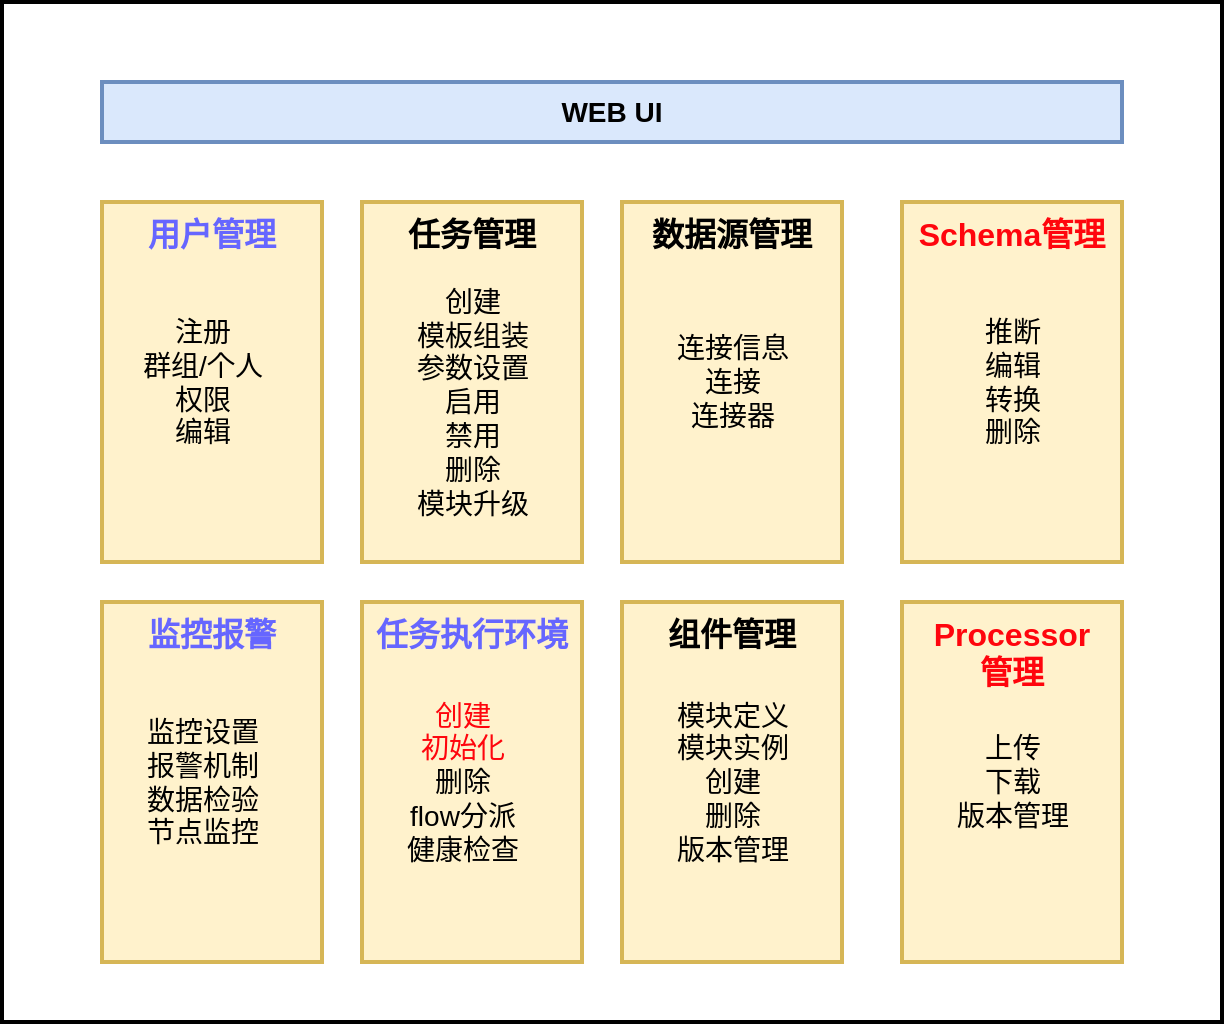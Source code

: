 <mxfile version="13.3.9" type="github" pages="12">
  <diagram id="az8jLgzVVUlv1rgqtyMA" name="Architecture">
    <mxGraphModel dx="1186" dy="715" grid="1" gridSize="10" guides="1" tooltips="1" connect="1" arrows="1" fold="1" page="1" pageScale="1" pageWidth="827" pageHeight="1169" math="0" shadow="0">
      <root>
        <mxCell id="MkDIE1xkY6rCz0i6S9UJ-0" />
        <mxCell id="MkDIE1xkY6rCz0i6S9UJ-1" parent="MkDIE1xkY6rCz0i6S9UJ-0" />
        <mxCell id="1eKyEQCeCli_Y0ohq6wT-0" value="" style="rounded=0;whiteSpace=wrap;html=1;strokeWidth=2;" parent="MkDIE1xkY6rCz0i6S9UJ-1" vertex="1">
          <mxGeometry x="90" y="90" width="610" height="510" as="geometry" />
        </mxCell>
        <mxCell id="1eKyEQCeCli_Y0ohq6wT-1" value="&lt;b&gt;&lt;font style=&quot;font-size: 14px&quot;&gt;WEB UI&lt;/font&gt;&lt;/b&gt;" style="rounded=0;whiteSpace=wrap;html=1;strokeWidth=2;fillColor=#dae8fc;strokeColor=#6c8ebf;" parent="MkDIE1xkY6rCz0i6S9UJ-1" vertex="1">
          <mxGeometry x="140" y="130" width="510" height="30" as="geometry" />
        </mxCell>
        <mxCell id="1eKyEQCeCli_Y0ohq6wT-2" value="&lt;b&gt;&lt;font style=&quot;font-size: 16px&quot; color=&quot;#6666ff&quot;&gt;用户管理&lt;/font&gt;&lt;/b&gt;" style="rounded=0;whiteSpace=wrap;html=1;strokeWidth=2;fillColor=#fff2cc;strokeColor=#d6b656;verticalAlign=top;fontSize=14;" parent="MkDIE1xkY6rCz0i6S9UJ-1" vertex="1">
          <mxGeometry x="140" y="190" width="110" height="180" as="geometry" />
        </mxCell>
        <mxCell id="1eKyEQCeCli_Y0ohq6wT-3" value="注册&lt;br&gt;群组/个人&lt;br&gt;权限&lt;br&gt;编辑" style="text;html=1;align=center;verticalAlign=middle;resizable=0;points=[];autosize=1;fontSize=14;" parent="MkDIE1xkY6rCz0i6S9UJ-1" vertex="1">
          <mxGeometry x="150" y="245" width="80" height="70" as="geometry" />
        </mxCell>
        <mxCell id="1eKyEQCeCli_Y0ohq6wT-4" value="&lt;span style=&quot;font-size: 16px&quot;&gt;&lt;b&gt;数据源管理&lt;/b&gt;&lt;/span&gt;" style="rounded=0;whiteSpace=wrap;html=1;strokeWidth=2;fillColor=#fff2cc;strokeColor=#d6b656;verticalAlign=top;fontSize=14;" parent="MkDIE1xkY6rCz0i6S9UJ-1" vertex="1">
          <mxGeometry x="400" y="190" width="110" height="180" as="geometry" />
        </mxCell>
        <mxCell id="1eKyEQCeCli_Y0ohq6wT-5" value="&lt;span style=&quot;font-size: 16px&quot;&gt;&lt;b&gt;任务管理&lt;/b&gt;&lt;/span&gt;" style="rounded=0;whiteSpace=wrap;html=1;strokeWidth=2;fillColor=#fff2cc;strokeColor=#d6b656;verticalAlign=top;fontSize=14;" parent="MkDIE1xkY6rCz0i6S9UJ-1" vertex="1">
          <mxGeometry x="270" y="190" width="110" height="180" as="geometry" />
        </mxCell>
        <mxCell id="1eKyEQCeCli_Y0ohq6wT-6" value="创建&lt;br&gt;模板组装&lt;br&gt;参数设置&lt;br&gt;启用&lt;br&gt;禁用&lt;br&gt;删除&lt;br&gt;模块升级" style="text;html=1;align=center;verticalAlign=middle;resizable=0;points=[];autosize=1;fontSize=14;" parent="MkDIE1xkY6rCz0i6S9UJ-1" vertex="1">
          <mxGeometry x="290" y="230" width="70" height="120" as="geometry" />
        </mxCell>
        <mxCell id="1eKyEQCeCli_Y0ohq6wT-7" value="&lt;span style=&quot;font-size: 16px&quot;&gt;&lt;b&gt;&lt;font color=&quot;#ff050d&quot;&gt;Schema管理&lt;/font&gt;&lt;/b&gt;&lt;/span&gt;" style="rounded=0;whiteSpace=wrap;html=1;strokeWidth=2;fillColor=#fff2cc;strokeColor=#d6b656;verticalAlign=top;fontSize=14;" parent="MkDIE1xkY6rCz0i6S9UJ-1" vertex="1">
          <mxGeometry x="540" y="190" width="110" height="180" as="geometry" />
        </mxCell>
        <mxCell id="1eKyEQCeCli_Y0ohq6wT-8" value="&lt;span style=&quot;font-size: 16px&quot;&gt;&lt;b&gt;&lt;font color=&quot;#6666ff&quot;&gt;监控报警&lt;/font&gt;&lt;/b&gt;&lt;/span&gt;" style="rounded=0;whiteSpace=wrap;html=1;strokeWidth=2;fillColor=#fff2cc;strokeColor=#d6b656;verticalAlign=top;fontSize=14;" parent="MkDIE1xkY6rCz0i6S9UJ-1" vertex="1">
          <mxGeometry x="140" y="390" width="110" height="180" as="geometry" />
        </mxCell>
        <mxCell id="1eKyEQCeCli_Y0ohq6wT-9" value="监控设置&lt;br&gt;报警机制&lt;br&gt;数据检验&lt;br&gt;节点监控&lt;br&gt;" style="text;html=1;align=center;verticalAlign=middle;resizable=0;points=[];autosize=1;fontSize=14;" parent="MkDIE1xkY6rCz0i6S9UJ-1" vertex="1">
          <mxGeometry x="155" y="445" width="70" height="70" as="geometry" />
        </mxCell>
        <mxCell id="1eKyEQCeCli_Y0ohq6wT-10" value="&lt;span style=&quot;font-size: 16px&quot;&gt;&lt;b&gt;组件管理&lt;/b&gt;&lt;/span&gt;" style="rounded=0;whiteSpace=wrap;html=1;strokeWidth=2;fillColor=#fff2cc;strokeColor=#d6b656;verticalAlign=top;fontSize=14;" parent="MkDIE1xkY6rCz0i6S9UJ-1" vertex="1">
          <mxGeometry x="400" y="390" width="110" height="180" as="geometry" />
        </mxCell>
        <mxCell id="1eKyEQCeCli_Y0ohq6wT-11" value="&lt;span style=&quot;font-size: 16px&quot;&gt;&lt;b&gt;&lt;font color=&quot;#6666ff&quot;&gt;任务执行环境&lt;/font&gt;&lt;/b&gt;&lt;/span&gt;" style="rounded=0;whiteSpace=wrap;html=1;strokeWidth=2;fillColor=#fff2cc;strokeColor=#d6b656;verticalAlign=top;fontSize=14;" parent="MkDIE1xkY6rCz0i6S9UJ-1" vertex="1">
          <mxGeometry x="270" y="390" width="110" height="180" as="geometry" />
        </mxCell>
        <mxCell id="1eKyEQCeCli_Y0ohq6wT-12" value="&lt;font color=&quot;#ff050d&quot;&gt;创建&lt;br&gt;初始化&lt;/font&gt;&lt;br&gt;删除&lt;br&gt;flow分派&lt;br&gt;健康检查" style="text;html=1;align=center;verticalAlign=middle;resizable=0;points=[];autosize=1;fontSize=14;" parent="MkDIE1xkY6rCz0i6S9UJ-1" vertex="1">
          <mxGeometry x="285" y="435" width="70" height="90" as="geometry" />
        </mxCell>
        <mxCell id="1eKyEQCeCli_Y0ohq6wT-13" value="&lt;span style=&quot;font-size: 16px&quot;&gt;&lt;b&gt;&lt;font color=&quot;#ff050d&quot;&gt;Processor&lt;br&gt;管理&lt;/font&gt;&lt;br&gt;&lt;/b&gt;&lt;/span&gt;" style="rounded=0;whiteSpace=wrap;html=1;strokeWidth=2;fillColor=#fff2cc;strokeColor=#d6b656;verticalAlign=top;fontSize=14;" parent="MkDIE1xkY6rCz0i6S9UJ-1" vertex="1">
          <mxGeometry x="540" y="390" width="110" height="180" as="geometry" />
        </mxCell>
        <mxCell id="1eKyEQCeCli_Y0ohq6wT-14" value="连接信息&lt;br&gt;连接&lt;br&gt;连接器" style="text;html=1;align=center;verticalAlign=middle;resizable=0;points=[];autosize=1;fontSize=14;" parent="MkDIE1xkY6rCz0i6S9UJ-1" vertex="1">
          <mxGeometry x="420" y="250" width="70" height="60" as="geometry" />
        </mxCell>
        <mxCell id="1eKyEQCeCli_Y0ohq6wT-15" value="推断&lt;br&gt;编辑&lt;br&gt;转换&lt;br&gt;删除" style="text;html=1;align=center;verticalAlign=middle;resizable=0;points=[];autosize=1;fontSize=14;" parent="MkDIE1xkY6rCz0i6S9UJ-1" vertex="1">
          <mxGeometry x="575" y="245" width="40" height="70" as="geometry" />
        </mxCell>
        <mxCell id="1eKyEQCeCli_Y0ohq6wT-16" value="模块定义&lt;br&gt;模块实例&lt;br&gt;创建&lt;br&gt;删除&lt;br&gt;版本管理" style="text;html=1;align=center;verticalAlign=middle;resizable=0;points=[];autosize=1;fontSize=14;" parent="MkDIE1xkY6rCz0i6S9UJ-1" vertex="1">
          <mxGeometry x="420" y="435" width="70" height="90" as="geometry" />
        </mxCell>
        <mxCell id="1eKyEQCeCli_Y0ohq6wT-17" value="上传&lt;br&gt;下载&lt;br&gt;版本管理" style="text;html=1;align=center;verticalAlign=middle;resizable=0;points=[];autosize=1;fontSize=14;" parent="MkDIE1xkY6rCz0i6S9UJ-1" vertex="1">
          <mxGeometry x="560" y="450" width="70" height="60" as="geometry" />
        </mxCell>
      </root>
    </mxGraphModel>
  </diagram>
  <diagram id="keY1FnWVvbW0pdDURfRG" name="模块交互">
    <mxGraphModel dx="1186" dy="764" grid="1" gridSize="10" guides="1" tooltips="1" connect="1" arrows="1" fold="1" page="1" pageScale="1" pageWidth="827" pageHeight="1169" math="0" shadow="0">
      <root>
        <mxCell id="G3Tfg1fzMsdZxDojtWIr-0" />
        <mxCell id="G3Tfg1fzMsdZxDojtWIr-1" parent="G3Tfg1fzMsdZxDojtWIr-0" />
        <mxCell id="G3Tfg1fzMsdZxDojtWIr-11" value="" style="rounded=0;whiteSpace=wrap;html=1;fillColor=#CCCCFF;strokeColor=#000000;" parent="G3Tfg1fzMsdZxDojtWIr-1" vertex="1">
          <mxGeometry x="20" y="360" width="480" height="90" as="geometry" />
        </mxCell>
        <mxCell id="G3Tfg1fzMsdZxDojtWIr-5" value="" style="rounded=0;whiteSpace=wrap;html=1;fillColor=#FFCCCC;shadow=0;strokeColor=#000000;" parent="G3Tfg1fzMsdZxDojtWIr-1" vertex="1">
          <mxGeometry x="20" y="120" width="480" height="210" as="geometry" />
        </mxCell>
        <mxCell id="G3Tfg1fzMsdZxDojtWIr-37" value="" style="edgeStyle=none;rounded=0;orthogonalLoop=1;jettySize=auto;html=1;" parent="G3Tfg1fzMsdZxDojtWIr-1" source="G3Tfg1fzMsdZxDojtWIr-2" target="G3Tfg1fzMsdZxDojtWIr-35" edge="1">
          <mxGeometry relative="1" as="geometry" />
        </mxCell>
        <mxCell id="G3Tfg1fzMsdZxDojtWIr-2" value="Task" style="rounded=1;whiteSpace=wrap;html=1;" parent="G3Tfg1fzMsdZxDojtWIr-1" vertex="1">
          <mxGeometry x="250" y="160" width="60" height="40" as="geometry" />
        </mxCell>
        <mxCell id="G3Tfg1fzMsdZxDojtWIr-3" value="Component&lt;br&gt;Definition" style="rounded=1;whiteSpace=wrap;html=1;" parent="G3Tfg1fzMsdZxDojtWIr-1" vertex="1">
          <mxGeometry x="110" y="160" width="60" height="40" as="geometry" />
        </mxCell>
        <mxCell id="G3Tfg1fzMsdZxDojtWIr-4" value="Log Message" style="rounded=1;whiteSpace=wrap;html=1;" parent="G3Tfg1fzMsdZxDojtWIr-1" vertex="1">
          <mxGeometry x="420" y="250" width="60" height="40" as="geometry" />
        </mxCell>
        <mxCell id="G3Tfg1fzMsdZxDojtWIr-6" value="DIS" style="text;html=1;strokeColor=none;fillColor=none;align=center;verticalAlign=middle;whiteSpace=wrap;rounded=0;" parent="G3Tfg1fzMsdZxDojtWIr-1" vertex="1">
          <mxGeometry x="30" y="130" width="40" height="20" as="geometry" />
        </mxCell>
        <mxCell id="k995W-ZkRwU5kP3pkonR-1" style="edgeStyle=none;rounded=0;orthogonalLoop=1;jettySize=auto;html=1;exitX=1;exitY=0.5;exitDx=0;exitDy=0;" parent="G3Tfg1fzMsdZxDojtWIr-1" source="G3Tfg1fzMsdZxDojtWIr-7" edge="1">
          <mxGeometry relative="1" as="geometry">
            <mxPoint x="670" y="200" as="targetPoint" />
          </mxGeometry>
        </mxCell>
        <mxCell id="G3Tfg1fzMsdZxDojtWIr-7" value="State Sync" style="rounded=1;whiteSpace=wrap;html=1;" parent="G3Tfg1fzMsdZxDojtWIr-1" vertex="1">
          <mxGeometry x="384" y="180" width="60" height="40" as="geometry" />
        </mxCell>
        <mxCell id="G3Tfg1fzMsdZxDojtWIr-8" value="Worker&lt;br&gt;Manage" style="rounded=1;whiteSpace=wrap;html=1;" parent="G3Tfg1fzMsdZxDojtWIr-1" vertex="1">
          <mxGeometry x="150" y="250" width="60" height="40" as="geometry" />
        </mxCell>
        <mxCell id="G3Tfg1fzMsdZxDojtWIr-14" value="" style="shape=image;html=1;verticalAlign=top;verticalLabelPosition=bottom;labelBackgroundColor=#ffffff;imageAspect=0;aspect=fixed;image=https://cdn4.iconfinder.com/data/icons/logos-3/512/mongodb-2-128.png" parent="G3Tfg1fzMsdZxDojtWIr-1" vertex="1">
          <mxGeometry x="220" y="370" width="80" height="80" as="geometry" />
        </mxCell>
        <mxCell id="G3Tfg1fzMsdZxDojtWIr-16" value="DB" style="text;html=1;strokeColor=none;fillColor=none;align=center;verticalAlign=middle;whiteSpace=wrap;rounded=0;" parent="G3Tfg1fzMsdZxDojtWIr-1" vertex="1">
          <mxGeometry x="30" y="365.5" width="40" height="20" as="geometry" />
        </mxCell>
        <mxCell id="G3Tfg1fzMsdZxDojtWIr-19" value="" style="endArrow=classic;html=1;exitX=0.5;exitY=1;exitDx=0;exitDy=0;entryX=0.5;entryY=0;entryDx=0;entryDy=0;edgeStyle=orthogonalEdgeStyle;strokeColor=#007FFF;" parent="G3Tfg1fzMsdZxDojtWIr-1" source="G3Tfg1fzMsdZxDojtWIr-8" target="G3Tfg1fzMsdZxDojtWIr-14" edge="1">
          <mxGeometry width="50" height="50" relative="1" as="geometry">
            <mxPoint x="-130" y="530" as="sourcePoint" />
            <mxPoint x="-80" y="480" as="targetPoint" />
            <Array as="points">
              <mxPoint x="180" y="340" />
              <mxPoint x="260" y="340" />
            </Array>
          </mxGeometry>
        </mxCell>
        <mxCell id="G3Tfg1fzMsdZxDojtWIr-22" value="" style="endArrow=classic;html=1;exitX=0.5;exitY=1;exitDx=0;exitDy=0;edgeStyle=orthogonalEdgeStyle;entryX=0.5;entryY=0;entryDx=0;entryDy=0;strokeColor=#007FFF;" parent="G3Tfg1fzMsdZxDojtWIr-1" source="G3Tfg1fzMsdZxDojtWIr-2" target="G3Tfg1fzMsdZxDojtWIr-14" edge="1">
          <mxGeometry width="50" height="50" relative="1" as="geometry">
            <mxPoint x="220" y="300" as="sourcePoint" />
            <mxPoint x="350" y="370" as="targetPoint" />
            <Array as="points">
              <mxPoint x="280" y="340" />
              <mxPoint x="260" y="340" />
            </Array>
          </mxGeometry>
        </mxCell>
        <mxCell id="G3Tfg1fzMsdZxDojtWIr-23" value="" style="endArrow=classic;html=1;edgeStyle=orthogonalEdgeStyle;entryX=0.5;entryY=0;entryDx=0;entryDy=0;exitX=0.5;exitY=1;exitDx=0;exitDy=0;strokeColor=#007FFF;" parent="G3Tfg1fzMsdZxDojtWIr-1" source="G3Tfg1fzMsdZxDojtWIr-4" target="G3Tfg1fzMsdZxDojtWIr-14" edge="1">
          <mxGeometry width="50" height="50" relative="1" as="geometry">
            <mxPoint x="290" y="210" as="sourcePoint" />
            <mxPoint x="360" y="385" as="targetPoint" />
            <Array as="points">
              <mxPoint x="450" y="340" />
              <mxPoint x="260" y="340" />
            </Array>
          </mxGeometry>
        </mxCell>
        <mxCell id="G3Tfg1fzMsdZxDojtWIr-32" value="" style="group;fillColor=#FF99CC;strokeColor=none;" parent="G3Tfg1fzMsdZxDojtWIr-1" vertex="1" connectable="0">
          <mxGeometry x="670" y="120" width="130" height="330" as="geometry" />
        </mxCell>
        <mxCell id="G3Tfg1fzMsdZxDojtWIr-29" value="" style="group" parent="G3Tfg1fzMsdZxDojtWIr-32" vertex="1" connectable="0">
          <mxGeometry width="130" height="330" as="geometry" />
        </mxCell>
        <mxCell id="G3Tfg1fzMsdZxDojtWIr-25" value="" style="rounded=0;whiteSpace=wrap;html=1;" parent="G3Tfg1fzMsdZxDojtWIr-29" vertex="1">
          <mxGeometry x="1" width="130" height="330" as="geometry" />
        </mxCell>
        <mxCell id="G3Tfg1fzMsdZxDojtWIr-26" value="NIFI Environment" style="text;html=1;strokeColor=none;fillColor=none;align=center;verticalAlign=middle;whiteSpace=wrap;rounded=0;" parent="G3Tfg1fzMsdZxDojtWIr-29" vertex="1">
          <mxGeometry x="45" y="150" width="40" height="20" as="geometry" />
        </mxCell>
        <mxCell id="G3Tfg1fzMsdZxDojtWIr-33" value="MQ" style="outlineConnect=0;fontColor=#232F3E;gradientColor=none;strokeColor=#ffffff;fillColor=#232F3E;dashed=0;verticalLabelPosition=middle;verticalAlign=bottom;align=center;html=1;whiteSpace=wrap;fontSize=10;fontStyle=1;spacing=3;shape=mxgraph.aws4.productIcon;prIcon=mxgraph.aws4.mq;" parent="G3Tfg1fzMsdZxDojtWIr-1" vertex="1">
          <mxGeometry x="550" y="250" width="80" height="100" as="geometry" />
        </mxCell>
        <mxCell id="G3Tfg1fzMsdZxDojtWIr-39" value="" style="edgeStyle=none;rounded=0;orthogonalLoop=1;jettySize=auto;html=1;" parent="G3Tfg1fzMsdZxDojtWIr-1" source="G3Tfg1fzMsdZxDojtWIr-35" edge="1">
          <mxGeometry relative="1" as="geometry">
            <mxPoint x="669" y="151" as="targetPoint" />
          </mxGeometry>
        </mxCell>
        <mxCell id="G3Tfg1fzMsdZxDojtWIr-35" value="Worker&lt;br&gt;Wrapper" style="rounded=1;whiteSpace=wrap;html=1;" parent="G3Tfg1fzMsdZxDojtWIr-1" vertex="1">
          <mxGeometry x="384" y="130" width="60" height="40" as="geometry" />
        </mxCell>
        <mxCell id="G3Tfg1fzMsdZxDojtWIr-40" value="" style="edgeStyle=none;rounded=0;orthogonalLoop=1;jettySize=auto;html=1;strokeColor=#FF8000;" parent="G3Tfg1fzMsdZxDojtWIr-1" target="G3Tfg1fzMsdZxDojtWIr-33" edge="1">
          <mxGeometry relative="1" as="geometry">
            <mxPoint x="670" y="299" as="sourcePoint" />
            <mxPoint x="630" y="300" as="targetPoint" />
          </mxGeometry>
        </mxCell>
        <mxCell id="G3Tfg1fzMsdZxDojtWIr-42" value="" style="endArrow=classic;html=1;entryX=0.5;entryY=0;entryDx=0;entryDy=0;edgeStyle=orthogonalEdgeStyle;strokeColor=#FF8000;" parent="G3Tfg1fzMsdZxDojtWIr-1" source="G3Tfg1fzMsdZxDojtWIr-33" target="G3Tfg1fzMsdZxDojtWIr-4" edge="1">
          <mxGeometry width="50" height="50" relative="1" as="geometry">
            <mxPoint x="-100" y="330" as="sourcePoint" />
            <mxPoint x="-50" y="280" as="targetPoint" />
            <Array as="points">
              <mxPoint x="530" y="300" />
              <mxPoint x="530" y="230" />
              <mxPoint x="450" y="230" />
            </Array>
          </mxGeometry>
        </mxCell>
        <mxCell id="G3Tfg1fzMsdZxDojtWIr-44" value="" style="endArrow=classic;html=1;edgeStyle=orthogonalEdgeStyle;entryX=0.5;entryY=0;entryDx=0;entryDy=0;strokeColor=#FF8000;" parent="G3Tfg1fzMsdZxDojtWIr-1" source="G3Tfg1fzMsdZxDojtWIr-33" target="G3Tfg1fzMsdZxDojtWIr-8" edge="1">
          <mxGeometry width="50" height="50" relative="1" as="geometry">
            <mxPoint x="560" y="310" as="sourcePoint" />
            <mxPoint x="330" y="260" as="targetPoint" />
            <Array as="points">
              <mxPoint x="530" y="300" />
              <mxPoint x="530" y="230" />
              <mxPoint x="180" y="230" />
            </Array>
          </mxGeometry>
        </mxCell>
        <mxCell id="G3Tfg1fzMsdZxDojtWIr-45" value="" style="endArrow=classic;html=1;edgeStyle=orthogonalEdgeStyle;entryX=0.5;entryY=0;entryDx=0;entryDy=0;strokeColor=#007FFF;" parent="G3Tfg1fzMsdZxDojtWIr-1" target="G3Tfg1fzMsdZxDojtWIr-14" edge="1">
          <mxGeometry width="50" height="50" relative="1" as="geometry">
            <mxPoint x="140" y="200" as="sourcePoint" />
            <mxPoint x="220" y="400" as="targetPoint" />
            <Array as="points">
              <mxPoint x="140" y="340" />
              <mxPoint x="260" y="340" />
            </Array>
          </mxGeometry>
        </mxCell>
        <mxCell id="G3Tfg1fzMsdZxDojtWIr-46" value="Datasource" style="rounded=1;whiteSpace=wrap;html=1;" parent="G3Tfg1fzMsdZxDojtWIr-1" vertex="1">
          <mxGeometry x="30" y="250" width="70" height="40" as="geometry" />
        </mxCell>
        <mxCell id="G3Tfg1fzMsdZxDojtWIr-47" value="UI" style="rounded=0;whiteSpace=wrap;html=1;fillColor=#CCFFCC;strokeWidth=1;strokeColor=#000000;" parent="G3Tfg1fzMsdZxDojtWIr-1" vertex="1">
          <mxGeometry x="20" y="50" width="480" height="40" as="geometry" />
        </mxCell>
        <mxCell id="G3Tfg1fzMsdZxDojtWIr-48" value="" style="shape=flexArrow;endArrow=classic;html=1;strokeColor=#000000;endWidth=12;endSize=4.28;width=8;" parent="G3Tfg1fzMsdZxDojtWIr-1" edge="1">
          <mxGeometry width="50" height="50" relative="1" as="geometry">
            <mxPoint x="259.5" y="90" as="sourcePoint" />
            <mxPoint x="260" y="120" as="targetPoint" />
          </mxGeometry>
        </mxCell>
        <mxCell id="oqktXths6Uxr7vNywsnH-0" value="" style="endArrow=classic;html=1;edgeStyle=orthogonalEdgeStyle;strokeColor=#007FFF;exitX=0.5;exitY=1;exitDx=0;exitDy=0;" parent="G3Tfg1fzMsdZxDojtWIr-1" source="G3Tfg1fzMsdZxDojtWIr-46" edge="1">
          <mxGeometry width="50" height="50" relative="1" as="geometry">
            <mxPoint x="150" y="210" as="sourcePoint" />
            <mxPoint x="260" y="370" as="targetPoint" />
            <Array as="points">
              <mxPoint x="70" y="340" />
              <mxPoint x="260" y="340" />
            </Array>
          </mxGeometry>
        </mxCell>
        <mxCell id="k995W-ZkRwU5kP3pkonR-0" value="" style="edgeStyle=none;rounded=0;orthogonalLoop=1;jettySize=auto;html=1;exitX=1;exitY=0.5;exitDx=0;exitDy=0;entryX=0;entryY=0.5;entryDx=0;entryDy=0;" parent="G3Tfg1fzMsdZxDojtWIr-1" source="G3Tfg1fzMsdZxDojtWIr-2" target="G3Tfg1fzMsdZxDojtWIr-7" edge="1">
          <mxGeometry relative="1" as="geometry">
            <mxPoint x="320" y="183.284" as="sourcePoint" />
            <mxPoint x="394" y="166.716" as="targetPoint" />
          </mxGeometry>
        </mxCell>
      </root>
    </mxGraphModel>
  </diagram>
  <diagram id="HmPCb3EvC15k7vnNABeO" name="领域模型">
    <mxGraphModel dx="1186" dy="764" grid="1" gridSize="10" guides="1" tooltips="1" connect="1" arrows="1" fold="1" page="1" pageScale="1" pageWidth="827" pageHeight="1169" math="0" shadow="0">
      <root>
        <mxCell id="yf7TL0ZsRpmvreX1mohq-0" />
        <mxCell id="yf7TL0ZsRpmvreX1mohq-1" parent="yf7TL0ZsRpmvreX1mohq-0" />
        <mxCell id="yf7TL0ZsRpmvreX1mohq-7" value="Pipeline" style="swimlane;fontStyle=1;align=center;verticalAlign=top;childLayout=stackLayout;horizontal=1;startSize=26;horizontalStack=0;resizeParent=1;resizeParentMax=0;resizeLast=0;collapsible=1;marginBottom=0;" parent="yf7TL0ZsRpmvreX1mohq-1" vertex="1">
          <mxGeometry x="620" y="110" width="200" height="120" as="geometry">
            <mxRectangle x="360" y="110" width="60" height="26" as="alternateBounds" />
          </mxGeometry>
        </mxCell>
        <mxCell id="yf7TL0ZsRpmvreX1mohq-8" value="" style="line;strokeWidth=1;fillColor=none;align=left;verticalAlign=middle;spacingTop=-1;spacingLeft=3;spacingRight=3;rotatable=0;labelPosition=right;points=[];portConstraint=eastwest;" parent="yf7TL0ZsRpmvreX1mohq-7" vertex="1">
          <mxGeometry y="26" width="200" height="8" as="geometry" />
        </mxCell>
        <mxCell id="yf7TL0ZsRpmvreX1mohq-9" value="+ name: string&#xa;+ description: string&#xa;+ components: List&lt;Component&gt;&#xa;+ createTime: Date&#xa;+ updateTime: Date" style="text;strokeColor=none;fillColor=none;align=left;verticalAlign=top;spacingLeft=4;spacingRight=4;overflow=hidden;rotatable=0;points=[[0,0.5],[1,0.5]];portConstraint=eastwest;" parent="yf7TL0ZsRpmvreX1mohq-7" vertex="1">
          <mxGeometry y="34" width="200" height="86" as="geometry" />
        </mxCell>
        <mxCell id="kD4CtbXIxF6RzdntRc6p-4" style="edgeStyle=orthogonalEdgeStyle;rounded=0;orthogonalLoop=1;jettySize=auto;html=1;exitX=1;exitY=0.5;exitDx=0;exitDy=0;" parent="yf7TL0ZsRpmvreX1mohq-1" source="yf7TL0ZsRpmvreX1mohq-3" target="yf7TL0ZsRpmvreX1mohq-9" edge="1">
          <mxGeometry relative="1" as="geometry" />
        </mxCell>
        <mxCell id="kD4CtbXIxF6RzdntRc6p-5" value="1:1" style="edgeLabel;html=1;align=center;verticalAlign=middle;resizable=0;points=[];" parent="kD4CtbXIxF6RzdntRc6p-4" vertex="1" connectable="0">
          <mxGeometry x="-0.18" y="-3" relative="1" as="geometry">
            <mxPoint as="offset" />
          </mxGeometry>
        </mxCell>
        <mxCell id="kD4CtbXIxF6RzdntRc6p-14" value="" style="edgeStyle=orthogonalEdgeStyle;rounded=0;orthogonalLoop=1;jettySize=auto;html=1;entryX=0.5;entryY=0;entryDx=0;entryDy=0;" parent="yf7TL0ZsRpmvreX1mohq-1" source="yf7TL0ZsRpmvreX1mohq-2" target="yf7TL0ZsRpmvreX1mohq-13" edge="1">
          <mxGeometry relative="1" as="geometry" />
        </mxCell>
        <mxCell id="kD4CtbXIxF6RzdntRc6p-15" value="1:1" style="edgeLabel;html=1;align=center;verticalAlign=middle;resizable=0;points=[];" parent="kD4CtbXIxF6RzdntRc6p-14" vertex="1" connectable="0">
          <mxGeometry x="-0.225" y="-2" relative="1" as="geometry">
            <mxPoint as="offset" />
          </mxGeometry>
        </mxCell>
        <mxCell id="yf7TL0ZsRpmvreX1mohq-2" value="Task" style="swimlane;fontStyle=1;align=center;verticalAlign=top;childLayout=stackLayout;horizontal=1;startSize=26;horizontalStack=0;resizeParent=1;resizeParentMax=0;resizeLast=0;collapsible=1;marginBottom=0;" parent="yf7TL0ZsRpmvreX1mohq-1" vertex="1">
          <mxGeometry x="350" y="80" width="170" height="180" as="geometry">
            <mxRectangle x="360" y="110" width="60" height="26" as="alternateBounds" />
          </mxGeometry>
        </mxCell>
        <mxCell id="yf7TL0ZsRpmvreX1mohq-4" value="" style="line;strokeWidth=1;fillColor=none;align=left;verticalAlign=middle;spacingTop=-1;spacingLeft=3;spacingRight=3;rotatable=0;labelPosition=right;points=[];portConstraint=eastwest;" parent="yf7TL0ZsRpmvreX1mohq-2" vertex="1">
          <mxGeometry y="26" width="170" height="8" as="geometry" />
        </mxCell>
        <mxCell id="yf7TL0ZsRpmvreX1mohq-3" value="+ id: string&#xa;+ name: string&#xa;+ description: string&#xa;+ state: TaskState&#xa;+ pipeline: Pipeline&#xa;+ schedule: ScheduleStrategy&#xa;+ workerId: string&#xa;+ createTime: Date&#xa;+ updateTime: Date" style="text;strokeColor=none;fillColor=none;align=left;verticalAlign=top;spacingLeft=4;spacingRight=4;overflow=hidden;rotatable=0;points=[[0,0.5],[1,0.5]];portConstraint=eastwest;" parent="yf7TL0ZsRpmvreX1mohq-2" vertex="1">
          <mxGeometry y="34" width="170" height="146" as="geometry" />
        </mxCell>
        <mxCell id="kD4CtbXIxF6RzdntRc6p-6" value="1:n" style="edgeStyle=orthogonalEdgeStyle;rounded=0;orthogonalLoop=1;jettySize=auto;html=1;" parent="yf7TL0ZsRpmvreX1mohq-1" source="yf7TL0ZsRpmvreX1mohq-9" target="yf7TL0ZsRpmvreX1mohq-12" edge="1">
          <mxGeometry relative="1" as="geometry" />
        </mxCell>
        <mxCell id="yf7TL0ZsRpmvreX1mohq-10" value="Component" style="swimlane;fontStyle=1;align=center;verticalAlign=top;childLayout=stackLayout;horizontal=1;startSize=26;horizontalStack=0;resizeParent=1;resizeParentMax=0;resizeLast=0;collapsible=1;marginBottom=0;" parent="yf7TL0ZsRpmvreX1mohq-1" vertex="1">
          <mxGeometry x="900" y="115" width="200" height="110" as="geometry">
            <mxRectangle x="360" y="110" width="60" height="26" as="alternateBounds" />
          </mxGeometry>
        </mxCell>
        <mxCell id="yf7TL0ZsRpmvreX1mohq-11" value="" style="line;strokeWidth=1;fillColor=none;align=left;verticalAlign=middle;spacingTop=-1;spacingLeft=3;spacingRight=3;rotatable=0;labelPosition=right;points=[];portConstraint=eastwest;" parent="yf7TL0ZsRpmvreX1mohq-10" vertex="1">
          <mxGeometry y="26" width="200" height="8" as="geometry" />
        </mxCell>
        <mxCell id="yf7TL0ZsRpmvreX1mohq-12" value="+ id: string&#xa;+ type: string，预留&#xa;+ optionsId: string&#xa;+ options: Map&lt;String, Object&gt;" style="text;strokeColor=none;fillColor=none;align=left;verticalAlign=top;spacingLeft=4;spacingRight=4;overflow=hidden;rotatable=0;points=[[0,0.5],[1,0.5]];portConstraint=eastwest;" parent="yf7TL0ZsRpmvreX1mohq-10" vertex="1">
          <mxGeometry y="34" width="200" height="76" as="geometry" />
        </mxCell>
        <mxCell id="yf7TL0ZsRpmvreX1mohq-13" value="TaskState" style="swimlane;fontStyle=1;align=center;verticalAlign=top;childLayout=stackLayout;horizontal=1;startSize=26;horizontalStack=0;resizeParent=1;resizeParentMax=0;resizeLast=0;collapsible=1;marginBottom=0;" parent="yf7TL0ZsRpmvreX1mohq-1" vertex="1">
          <mxGeometry x="350" y="340" width="170" height="130" as="geometry">
            <mxRectangle x="360" y="110" width="60" height="26" as="alternateBounds" />
          </mxGeometry>
        </mxCell>
        <mxCell id="yf7TL0ZsRpmvreX1mohq-14" value="" style="line;strokeWidth=1;fillColor=none;align=left;verticalAlign=middle;spacingTop=-1;spacingLeft=3;spacingRight=3;rotatable=0;labelPosition=right;points=[];portConstraint=eastwest;" parent="yf7TL0ZsRpmvreX1mohq-13" vertex="1">
          <mxGeometry y="26" width="170" height="8" as="geometry" />
        </mxCell>
        <mxCell id="yf7TL0ZsRpmvreX1mohq-15" value="CREATED,&#xa;RUNNING,&#xa;PAUSED,&#xa;STOPPED,&#xa;DELETED;" style="text;strokeColor=none;fillColor=none;align=left;verticalAlign=top;spacingLeft=4;spacingRight=4;overflow=hidden;rotatable=0;points=[[0,0.5],[1,0.5]];portConstraint=eastwest;" parent="yf7TL0ZsRpmvreX1mohq-13" vertex="1">
          <mxGeometry y="34" width="170" height="96" as="geometry" />
        </mxCell>
        <mxCell id="kD4CtbXIxF6RzdntRc6p-16" value="" style="rounded=0;orthogonalLoop=1;jettySize=auto;html=1;entryX=0.5;entryY=0;entryDx=0;entryDy=0;exitX=1;exitY=0.993;exitDx=0;exitDy=0;exitPerimeter=0;" parent="yf7TL0ZsRpmvreX1mohq-1" source="yf7TL0ZsRpmvreX1mohq-3" target="yf7TL0ZsRpmvreX1mohq-16" edge="1">
          <mxGeometry relative="1" as="geometry">
            <mxPoint x="445" y="270" as="sourcePoint" />
            <mxPoint x="445" y="350" as="targetPoint" />
          </mxGeometry>
        </mxCell>
        <mxCell id="kD4CtbXIxF6RzdntRc6p-17" value="1:1" style="edgeLabel;html=1;align=center;verticalAlign=middle;resizable=0;points=[];" parent="kD4CtbXIxF6RzdntRc6p-16" vertex="1" connectable="0">
          <mxGeometry x="-0.225" y="-2" relative="1" as="geometry">
            <mxPoint as="offset" />
          </mxGeometry>
        </mxCell>
        <mxCell id="yf7TL0ZsRpmvreX1mohq-19" value="ScheduleType" style="swimlane;fontStyle=1;align=center;verticalAlign=top;childLayout=stackLayout;horizontal=1;startSize=26;horizontalStack=0;resizeParent=1;resizeParentMax=0;resizeLast=0;collapsible=1;marginBottom=0;" parent="yf7TL0ZsRpmvreX1mohq-1" vertex="1">
          <mxGeometry x="900" y="340" width="170" height="130" as="geometry">
            <mxRectangle x="360" y="110" width="60" height="26" as="alternateBounds" />
          </mxGeometry>
        </mxCell>
        <mxCell id="yf7TL0ZsRpmvreX1mohq-20" value="" style="line;strokeWidth=1;fillColor=none;align=left;verticalAlign=middle;spacingTop=-1;spacingLeft=3;spacingRight=3;rotatable=0;labelPosition=right;points=[];portConstraint=eastwest;" parent="yf7TL0ZsRpmvreX1mohq-19" vertex="1">
          <mxGeometry y="26" width="170" height="8" as="geometry" />
        </mxCell>
        <mxCell id="yf7TL0ZsRpmvreX1mohq-21" value="CRON,&#xa;TIMER;" style="text;strokeColor=none;fillColor=none;align=left;verticalAlign=top;spacingLeft=4;spacingRight=4;overflow=hidden;rotatable=0;points=[[0,0.5],[1,0.5]];portConstraint=eastwest;" parent="yf7TL0ZsRpmvreX1mohq-19" vertex="1">
          <mxGeometry y="34" width="170" height="96" as="geometry" />
        </mxCell>
        <mxCell id="kD4CtbXIxF6RzdntRc6p-21" value="n:1" style="edgeStyle=none;rounded=0;orthogonalLoop=1;jettySize=auto;html=1;" parent="yf7TL0ZsRpmvreX1mohq-1" source="kD4CtbXIxF6RzdntRc6p-20" target="yf7TL0ZsRpmvreX1mohq-12" edge="1">
          <mxGeometry relative="1" as="geometry" />
        </mxCell>
        <mxCell id="kD4CtbXIxF6RzdntRc6p-18" value="ComponentDefinition" style="swimlane;fontStyle=1;align=center;verticalAlign=top;childLayout=stackLayout;horizontal=1;startSize=26;horizontalStack=0;resizeParent=1;resizeParentMax=0;resizeLast=0;collapsible=1;marginBottom=0;" parent="yf7TL0ZsRpmvreX1mohq-1" vertex="1">
          <mxGeometry x="1210" y="95" width="200" height="150" as="geometry">
            <mxRectangle x="360" y="110" width="60" height="26" as="alternateBounds" />
          </mxGeometry>
        </mxCell>
        <mxCell id="kD4CtbXIxF6RzdntRc6p-19" value="" style="line;strokeWidth=1;fillColor=none;align=left;verticalAlign=middle;spacingTop=-1;spacingLeft=3;spacingRight=3;rotatable=0;labelPosition=right;points=[];portConstraint=eastwest;" parent="kD4CtbXIxF6RzdntRc6p-18" vertex="1">
          <mxGeometry y="26" width="200" height="8" as="geometry" />
        </mxCell>
        <mxCell id="kD4CtbXIxF6RzdntRc6p-20" value="+ id: string&#xa;+ name: string&#xa;+ type: string&#xa;+ optionsDesc&#xa;+ content&#xa;+ createTime: Date&#xa;+ updateTime: Date" style="text;strokeColor=none;fillColor=none;align=left;verticalAlign=top;spacingLeft=4;spacingRight=4;overflow=hidden;rotatable=0;points=[[0,0.5],[1,0.5]];portConstraint=eastwest;" parent="kD4CtbXIxF6RzdntRc6p-18" vertex="1">
          <mxGeometry y="34" width="200" height="116" as="geometry" />
        </mxCell>
        <mxCell id="yf7TL0ZsRpmvreX1mohq-16" value="ScheduleStategy" style="swimlane;fontStyle=1;align=center;verticalAlign=top;childLayout=stackLayout;horizontal=1;startSize=26;horizontalStack=0;resizeParent=1;resizeParentMax=0;resizeLast=0;collapsible=1;marginBottom=0;" parent="yf7TL0ZsRpmvreX1mohq-1" vertex="1">
          <mxGeometry x="620" y="340" width="170" height="130" as="geometry">
            <mxRectangle x="360" y="110" width="60" height="26" as="alternateBounds" />
          </mxGeometry>
        </mxCell>
        <mxCell id="yf7TL0ZsRpmvreX1mohq-17" value="" style="line;strokeWidth=1;fillColor=none;align=left;verticalAlign=middle;spacingTop=-1;spacingLeft=3;spacingRight=3;rotatable=0;labelPosition=right;points=[];portConstraint=eastwest;" parent="yf7TL0ZsRpmvreX1mohq-16" vertex="1">
          <mxGeometry y="26" width="170" height="8" as="geometry" />
        </mxCell>
        <mxCell id="yf7TL0ZsRpmvreX1mohq-18" value="+ type: ScheduleType&#xa;+ expression: string" style="text;strokeColor=none;fillColor=none;align=left;verticalAlign=top;spacingLeft=4;spacingRight=4;overflow=hidden;rotatable=0;points=[[0,0.5],[1,0.5]];portConstraint=eastwest;" parent="yf7TL0ZsRpmvreX1mohq-16" vertex="1">
          <mxGeometry y="34" width="170" height="96" as="geometry" />
        </mxCell>
        <mxCell id="kD4CtbXIxF6RzdntRc6p-28" value="" style="edgeStyle=none;rounded=0;orthogonalLoop=1;jettySize=auto;html=1;entryX=0;entryY=0.425;entryDx=0;entryDy=0;entryPerimeter=0;" parent="yf7TL0ZsRpmvreX1mohq-1" source="kD4CtbXIxF6RzdntRc6p-22" target="yf7TL0ZsRpmvreX1mohq-3" edge="1">
          <mxGeometry relative="1" as="geometry">
            <mxPoint x="340" y="176" as="targetPoint" />
          </mxGeometry>
        </mxCell>
        <mxCell id="kD4CtbXIxF6RzdntRc6p-29" value="*：1" style="edgeLabel;html=1;align=center;verticalAlign=middle;resizable=0;points=[];" parent="kD4CtbXIxF6RzdntRc6p-28" vertex="1" connectable="0">
          <mxGeometry x="-0.051" y="-1" relative="1" as="geometry">
            <mxPoint as="offset" />
          </mxGeometry>
        </mxCell>
        <mxCell id="kD4CtbXIxF6RzdntRc6p-22" value="TaskSubscribe" style="swimlane;fontStyle=1;align=center;verticalAlign=top;childLayout=stackLayout;horizontal=1;startSize=26;horizontalStack=0;resizeParent=1;resizeParentMax=0;resizeLast=0;collapsible=1;marginBottom=0;" parent="yf7TL0ZsRpmvreX1mohq-1" vertex="1">
          <mxGeometry x="100" y="114" width="170" height="130" as="geometry">
            <mxRectangle x="360" y="110" width="60" height="26" as="alternateBounds" />
          </mxGeometry>
        </mxCell>
        <mxCell id="kD4CtbXIxF6RzdntRc6p-23" value="" style="line;strokeWidth=1;fillColor=none;align=left;verticalAlign=middle;spacingTop=-1;spacingLeft=3;spacingRight=3;rotatable=0;labelPosition=right;points=[];portConstraint=eastwest;" parent="kD4CtbXIxF6RzdntRc6p-22" vertex="1">
          <mxGeometry y="26" width="170" height="8" as="geometry" />
        </mxCell>
        <mxCell id="kD4CtbXIxF6RzdntRc6p-24" value="+ id: string&#xa;+ taskId: string&#xa;+ taskName: string&#xa;+ subscribeEmails: string&#xa;+ logLevels: string&#xa;+ subscribeState: string" style="text;strokeColor=none;fillColor=none;align=left;verticalAlign=top;spacingLeft=4;spacingRight=4;overflow=hidden;rotatable=0;points=[[0,0.5],[1,0.5]];portConstraint=eastwest;" parent="kD4CtbXIxF6RzdntRc6p-22" vertex="1">
          <mxGeometry y="34" width="170" height="96" as="geometry" />
        </mxCell>
      </root>
    </mxGraphModel>
  </diagram>
  <diagram id="cGvrVyZMOiP20qZQfVJy" name="任务&amp;组件">
    <mxGraphModel dx="1186" dy="715" grid="1" gridSize="10" guides="1" tooltips="1" connect="1" arrows="1" fold="1" page="1" pageScale="1" pageWidth="827" pageHeight="1169" math="0" shadow="0">
      <root>
        <mxCell id="2gVAqbCi--ya6vwKy28W-0" />
        <mxCell id="2gVAqbCi--ya6vwKy28W-1" parent="2gVAqbCi--ya6vwKy28W-0" />
        <mxCell id="2gVAqbCi--ya6vwKy28W-7" value="" style="rounded=0;whiteSpace=wrap;html=1;" parent="2gVAqbCi--ya6vwKy28W-1" vertex="1">
          <mxGeometry x="40" y="385" width="660" height="130" as="geometry" />
        </mxCell>
        <mxCell id="2gVAqbCi--ya6vwKy28W-4" value="" style="edgeStyle=orthogonalEdgeStyle;rounded=0;orthogonalLoop=1;jettySize=auto;html=1;" parent="2gVAqbCi--ya6vwKy28W-1" source="2gVAqbCi--ya6vwKy28W-2" target="2gVAqbCi--ya6vwKy28W-3" edge="1">
          <mxGeometry relative="1" as="geometry" />
        </mxCell>
        <mxCell id="2gVAqbCi--ya6vwKy28W-2" value="Input Module Instance" style="rounded=0;whiteSpace=wrap;html=1;fontSize=14;" parent="2gVAqbCi--ya6vwKy28W-1" vertex="1">
          <mxGeometry x="110" y="420" width="120" height="60" as="geometry" />
        </mxCell>
        <mxCell id="2gVAqbCi--ya6vwKy28W-6" value="" style="edgeStyle=orthogonalEdgeStyle;rounded=0;orthogonalLoop=1;jettySize=auto;html=1;" parent="2gVAqbCi--ya6vwKy28W-1" source="2gVAqbCi--ya6vwKy28W-3" target="2gVAqbCi--ya6vwKy28W-5" edge="1">
          <mxGeometry relative="1" as="geometry" />
        </mxCell>
        <mxCell id="2gVAqbCi--ya6vwKy28W-3" value="Transform Module Instance" style="rounded=0;whiteSpace=wrap;html=1;fontSize=14;" parent="2gVAqbCi--ya6vwKy28W-1" vertex="1">
          <mxGeometry x="310" y="420" width="120" height="60" as="geometry" />
        </mxCell>
        <mxCell id="2gVAqbCi--ya6vwKy28W-5" value="Output Module Instance" style="rounded=0;whiteSpace=wrap;html=1;fontSize=14;" parent="2gVAqbCi--ya6vwKy28W-1" vertex="1">
          <mxGeometry x="510" y="420" width="120" height="60" as="geometry" />
        </mxCell>
        <mxCell id="2gVAqbCi--ya6vwKy28W-8" value="Task" style="text;html=1;strokeColor=none;fillColor=none;align=center;verticalAlign=middle;whiteSpace=wrap;rounded=0;fontSize=16;" parent="2gVAqbCi--ya6vwKy28W-1" vertex="1">
          <mxGeometry x="50" y="400" width="40" height="20" as="geometry" />
        </mxCell>
        <mxCell id="2gVAqbCi--ya6vwKy28W-9" value="" style="html=1;shadow=0;dashed=0;align=center;verticalAlign=middle;shape=mxgraph.arrows2.arrow;dy=0.6;dx=18;notch=0;fontSize=14;" parent="2gVAqbCi--ya6vwKy28W-1" vertex="1">
          <mxGeometry x="20" y="435" width="50" height="30" as="geometry" />
        </mxCell>
        <mxCell id="2gVAqbCi--ya6vwKy28W-10" value="" style="html=1;shadow=0;dashed=0;align=center;verticalAlign=middle;shape=mxgraph.arrows2.arrow;dy=0.6;dx=18;notch=0;fontSize=14;" parent="2gVAqbCi--ya6vwKy28W-1" vertex="1">
          <mxGeometry x="680" y="435" width="50" height="30" as="geometry" />
        </mxCell>
        <mxCell id="2gVAqbCi--ya6vwKy28W-11" value="Input Module Definition" style="rounded=0;whiteSpace=wrap;html=1;fontSize=14;" parent="2gVAqbCi--ya6vwKy28W-1" vertex="1">
          <mxGeometry x="110" y="280" width="120" height="60" as="geometry" />
        </mxCell>
        <mxCell id="2gVAqbCi--ya6vwKy28W-12" value="Transform Module Definition" style="rounded=0;whiteSpace=wrap;html=1;fontSize=14;" parent="2gVAqbCi--ya6vwKy28W-1" vertex="1">
          <mxGeometry x="310" y="280" width="120" height="60" as="geometry" />
        </mxCell>
        <mxCell id="2gVAqbCi--ya6vwKy28W-13" value="Output Module Definition" style="rounded=0;whiteSpace=wrap;html=1;fontSize=14;" parent="2gVAqbCi--ya6vwKy28W-1" vertex="1">
          <mxGeometry x="510" y="280" width="120" height="60" as="geometry" />
        </mxCell>
        <mxCell id="2gVAqbCi--ya6vwKy28W-17" value="" style="endArrow=none;dashed=1;html=1;fontSize=14;entryX=0.5;entryY=1;entryDx=0;entryDy=0;" parent="2gVAqbCi--ya6vwKy28W-1" source="2gVAqbCi--ya6vwKy28W-2" target="2gVAqbCi--ya6vwKy28W-11" edge="1">
          <mxGeometry width="50" height="50" relative="1" as="geometry">
            <mxPoint y="340" as="sourcePoint" />
            <mxPoint x="50" y="290" as="targetPoint" />
          </mxGeometry>
        </mxCell>
        <mxCell id="2gVAqbCi--ya6vwKy28W-18" value="" style="endArrow=none;dashed=1;html=1;fontSize=14;entryX=0.5;entryY=1;entryDx=0;entryDy=0;" parent="2gVAqbCi--ya6vwKy28W-1" edge="1">
          <mxGeometry width="50" height="50" relative="1" as="geometry">
            <mxPoint x="369.5" y="420" as="sourcePoint" />
            <mxPoint x="369.5" y="340" as="targetPoint" />
          </mxGeometry>
        </mxCell>
        <mxCell id="2gVAqbCi--ya6vwKy28W-19" value="" style="endArrow=none;dashed=1;html=1;fontSize=14;entryX=0.5;entryY=1;entryDx=0;entryDy=0;" parent="2gVAqbCi--ya6vwKy28W-1" edge="1">
          <mxGeometry width="50" height="50" relative="1" as="geometry">
            <mxPoint x="569.5" y="420" as="sourcePoint" />
            <mxPoint x="569.5" y="340" as="targetPoint" />
          </mxGeometry>
        </mxCell>
      </root>
    </mxGraphModel>
  </diagram>
  <diagram id="TRqycqExBnUJ7NTVJg2z" name="组件设计">
    <mxGraphModel dx="1186" dy="715" grid="1" gridSize="10" guides="1" tooltips="1" connect="1" arrows="1" fold="1" page="1" pageScale="1" pageWidth="827" pageHeight="1169" math="0" shadow="0">
      <root>
        <mxCell id="LYp755Ic-cvIP0g5FFrH-0" />
        <mxCell id="LYp755Ic-cvIP0g5FFrH-1" parent="LYp755Ic-cvIP0g5FFrH-0" />
        <mxCell id="MSRo2KDPhEPQp6u5dmu7-0" value="" style="endArrow=none;dashed=1;html=1;fontSize=16;strokeColor=#007FFF;" parent="LYp755Ic-cvIP0g5FFrH-1" edge="1">
          <mxGeometry width="50" height="50" relative="1" as="geometry">
            <mxPoint x="40" y="470" as="sourcePoint" />
            <mxPoint x="1040" y="470" as="targetPoint" />
          </mxGeometry>
        </mxCell>
        <mxCell id="_EcIzsEF7DEOsac835Xv-0" value="" style="group" parent="LYp755Ic-cvIP0g5FFrH-1" vertex="1" connectable="0">
          <mxGeometry x="390" y="500" width="220" height="80" as="geometry" />
        </mxCell>
        <mxCell id="_EcIzsEF7DEOsac835Xv-1" value="" style="rounded=0;whiteSpace=wrap;html=1;fontSize=16;strokeColor=#6666FF;" parent="_EcIzsEF7DEOsac835Xv-0" vertex="1">
          <mxGeometry x="35" width="150" height="80" as="geometry" />
        </mxCell>
        <mxCell id="_EcIzsEF7DEOsac835Xv-2" value="String sourceSchema,&lt;br style=&quot;font-size: 12px&quot;&gt;Object ttrasferDSL,&lt;br&gt;String dstSchema,&lt;br style=&quot;font-size: 12px&quot;&gt;String moduleDefinitionId,&lt;br&gt;String flowId" style="text;html=1;strokeColor=none;fillColor=none;align=center;verticalAlign=middle;whiteSpace=wrap;rounded=0;fontSize=12;" parent="_EcIzsEF7DEOsac835Xv-0" vertex="1">
          <mxGeometry y="33.333" width="220" height="13.333" as="geometry" />
        </mxCell>
        <mxCell id="_EcIzsEF7DEOsac835Xv-3" value="" style="endArrow=classic;html=1;fontSize=16;entryX=0.5;entryY=0;entryDx=0;entryDy=0;" parent="LYp755Ic-cvIP0g5FFrH-1" target="_EcIzsEF7DEOsac835Xv-1" edge="1">
          <mxGeometry width="50" height="50" relative="1" as="geometry">
            <mxPoint x="360" y="400" as="sourcePoint" />
            <mxPoint x="370" y="400" as="targetPoint" />
          </mxGeometry>
        </mxCell>
        <mxCell id="_EcIzsEF7DEOsac835Xv-4" style="edgeStyle=none;rounded=0;orthogonalLoop=1;jettySize=auto;html=1;entryX=0.5;entryY=0;entryDx=0;entryDy=0;fontSize=16;" parent="LYp755Ic-cvIP0g5FFrH-1" target="_EcIzsEF7DEOsac835Xv-1" edge="1">
          <mxGeometry relative="1" as="geometry">
            <mxPoint x="750" y="380" as="sourcePoint" />
          </mxGeometry>
        </mxCell>
        <mxCell id="c48_OSVpmGDB8UWb_XRJ-0" value="ExecutorWrapper" style="text;html=1;strokeColor=none;fillColor=none;align=center;verticalAlign=middle;whiteSpace=wrap;rounded=0;fontSize=16;" parent="LYp755Ic-cvIP0g5FFrH-1" vertex="1">
          <mxGeometry x="84" y="480" width="40" height="20" as="geometry" />
        </mxCell>
        <mxCell id="c48_OSVpmGDB8UWb_XRJ-1" value="" style="endArrow=none;dashed=1;html=1;fontSize=16;" parent="LYp755Ic-cvIP0g5FFrH-1" edge="1">
          <mxGeometry width="50" height="50" relative="1" as="geometry">
            <mxPoint x="40" y="600" as="sourcePoint" />
            <mxPoint x="1040" y="600" as="targetPoint" />
          </mxGeometry>
        </mxCell>
        <mxCell id="nNTqzRjvyRiPWHn-rz1S-2" value="NIFI Runtime" style="text;html=1;strokeColor=none;fillColor=none;align=center;verticalAlign=middle;whiteSpace=wrap;rounded=0;fontSize=16;" parent="LYp755Ic-cvIP0g5FFrH-1" vertex="1">
          <mxGeometry x="40" y="610" width="100" height="20" as="geometry" />
        </mxCell>
        <mxCell id="nNTqzRjvyRiPWHn-rz1S-4" value="" style="endArrow=classic;html=1;fontSize=16;exitX=0.5;exitY=1;exitDx=0;exitDy=0;entryX=0.25;entryY=0;entryDx=0;entryDy=0;" parent="LYp755Ic-cvIP0g5FFrH-1" source="_EcIzsEF7DEOsac835Xv-1" edge="1">
          <mxGeometry width="50" height="50" relative="1" as="geometry">
            <mxPoint x="300" y="600" as="sourcePoint" />
            <mxPoint x="282.0" y="640" as="targetPoint" />
          </mxGeometry>
        </mxCell>
        <mxCell id="nNTqzRjvyRiPWHn-rz1S-5" value="①" style="text;html=1;align=center;verticalAlign=middle;resizable=0;points=[];labelBackgroundColor=#ffffff;fontSize=16;" parent="nNTqzRjvyRiPWHn-rz1S-4" vertex="1" connectable="0">
          <mxGeometry x="0.101" relative="1" as="geometry">
            <mxPoint as="offset" />
          </mxGeometry>
        </mxCell>
        <mxCell id="nNTqzRjvyRiPWHn-rz1S-6" value="" style="endArrow=classic;html=1;fontSize=16;" parent="LYp755Ic-cvIP0g5FFrH-1" target="v9xWPPYWGiYZBSRkNsK7-0" edge="1">
          <mxGeometry width="50" height="50" relative="1" as="geometry">
            <mxPoint x="500" y="580" as="sourcePoint" />
            <mxPoint x="691" y="710" as="targetPoint" />
          </mxGeometry>
        </mxCell>
        <mxCell id="nNTqzRjvyRiPWHn-rz1S-7" value="②" style="text;html=1;align=center;verticalAlign=middle;resizable=0;points=[];labelBackgroundColor=#ffffff;fontSize=16;" parent="nNTqzRjvyRiPWHn-rz1S-6" vertex="1" connectable="0">
          <mxGeometry x="0.101" relative="1" as="geometry">
            <mxPoint as="offset" />
          </mxGeometry>
        </mxCell>
        <mxCell id="WLpMbstw8orVB2kMG7Sh-11" value="" style="group" parent="LYp755Ic-cvIP0g5FFrH-1" vertex="1" connectable="0">
          <mxGeometry x="760" y="160" width="210" height="290" as="geometry" />
        </mxCell>
        <mxCell id="PwxGZvUoNC6kk9M3mcaR-1" value="" style="group" parent="WLpMbstw8orVB2kMG7Sh-11" vertex="1" connectable="0">
          <mxGeometry width="190" height="270" as="geometry" />
        </mxCell>
        <mxCell id="PwxGZvUoNC6kk9M3mcaR-2" value="" style="rounded=0;whiteSpace=wrap;html=1;" parent="PwxGZvUoNC6kk9M3mcaR-1" vertex="1">
          <mxGeometry width="190" height="250" as="geometry" />
        </mxCell>
        <mxCell id="PwxGZvUoNC6kk9M3mcaR-3" value="P" style="ellipse;whiteSpace=wrap;html=1;aspect=fixed;" parent="PwxGZvUoNC6kk9M3mcaR-1" vertex="1">
          <mxGeometry x="110" y="40" width="50" height="50" as="geometry" />
        </mxCell>
        <mxCell id="PwxGZvUoNC6kk9M3mcaR-4" value="P" style="ellipse;whiteSpace=wrap;html=1;aspect=fixed;" parent="PwxGZvUoNC6kk9M3mcaR-1" vertex="1">
          <mxGeometry x="110" y="110" width="50" height="50" as="geometry" />
        </mxCell>
        <mxCell id="PwxGZvUoNC6kk9M3mcaR-5" value="" style="edgeStyle=orthogonalEdgeStyle;rounded=0;orthogonalLoop=1;jettySize=auto;html=1;" parent="PwxGZvUoNC6kk9M3mcaR-1" source="PwxGZvUoNC6kk9M3mcaR-3" target="PwxGZvUoNC6kk9M3mcaR-4" edge="1">
          <mxGeometry relative="1" as="geometry" />
        </mxCell>
        <mxCell id="PwxGZvUoNC6kk9M3mcaR-6" value="P" style="ellipse;whiteSpace=wrap;html=1;aspect=fixed;" parent="PwxGZvUoNC6kk9M3mcaR-1" vertex="1">
          <mxGeometry x="110" y="180" width="50" height="50" as="geometry" />
        </mxCell>
        <mxCell id="PwxGZvUoNC6kk9M3mcaR-7" value="" style="edgeStyle=orthogonalEdgeStyle;rounded=0;orthogonalLoop=1;jettySize=auto;html=1;" parent="PwxGZvUoNC6kk9M3mcaR-1" source="PwxGZvUoNC6kk9M3mcaR-4" target="PwxGZvUoNC6kk9M3mcaR-6" edge="1">
          <mxGeometry relative="1" as="geometry" />
        </mxCell>
        <mxCell id="PwxGZvUoNC6kk9M3mcaR-8" value="" style="html=1;shadow=0;dashed=0;align=center;verticalAlign=middle;shape=mxgraph.arrows2.arrow;dy=0.65;dx=17;direction=south;notch=0;" parent="PwxGZvUoNC6kk9M3mcaR-1" vertex="1">
          <mxGeometry x="125" y="230" width="20" height="40" as="geometry" />
        </mxCell>
        <mxCell id="PwxGZvUoNC6kk9M3mcaR-9" value="Connector Template" style="text;html=1;strokeColor=none;fillColor=none;align=center;verticalAlign=middle;whiteSpace=wrap;rounded=0;fontSize=16;" parent="PwxGZvUoNC6kk9M3mcaR-1" vertex="1">
          <mxGeometry x="20" y="10" width="150" height="20" as="geometry" />
        </mxCell>
        <mxCell id="PwxGZvUoNC6kk9M3mcaR-10" value="Variables" style="text;html=1;strokeColor=none;fillColor=none;align=center;verticalAlign=middle;whiteSpace=wrap;rounded=0;fontSize=14;" parent="PwxGZvUoNC6kk9M3mcaR-1" vertex="1">
          <mxGeometry x="30" y="100" width="40" height="20" as="geometry" />
        </mxCell>
        <mxCell id="PwxGZvUoNC6kk9M3mcaR-11" value="" style="group" parent="WLpMbstw8orVB2kMG7Sh-11" vertex="1" connectable="0">
          <mxGeometry x="10" y="10" width="190" height="270" as="geometry" />
        </mxCell>
        <mxCell id="PwxGZvUoNC6kk9M3mcaR-12" value="" style="rounded=0;whiteSpace=wrap;html=1;" parent="PwxGZvUoNC6kk9M3mcaR-11" vertex="1">
          <mxGeometry width="190" height="250" as="geometry" />
        </mxCell>
        <mxCell id="PwxGZvUoNC6kk9M3mcaR-13" value="P" style="ellipse;whiteSpace=wrap;html=1;aspect=fixed;" parent="PwxGZvUoNC6kk9M3mcaR-11" vertex="1">
          <mxGeometry x="110" y="40" width="50" height="50" as="geometry" />
        </mxCell>
        <mxCell id="PwxGZvUoNC6kk9M3mcaR-14" value="P" style="ellipse;whiteSpace=wrap;html=1;aspect=fixed;" parent="PwxGZvUoNC6kk9M3mcaR-11" vertex="1">
          <mxGeometry x="110" y="110" width="50" height="50" as="geometry" />
        </mxCell>
        <mxCell id="PwxGZvUoNC6kk9M3mcaR-15" value="" style="edgeStyle=orthogonalEdgeStyle;rounded=0;orthogonalLoop=1;jettySize=auto;html=1;" parent="PwxGZvUoNC6kk9M3mcaR-11" source="PwxGZvUoNC6kk9M3mcaR-13" target="PwxGZvUoNC6kk9M3mcaR-14" edge="1">
          <mxGeometry relative="1" as="geometry" />
        </mxCell>
        <mxCell id="PwxGZvUoNC6kk9M3mcaR-16" value="P" style="ellipse;whiteSpace=wrap;html=1;aspect=fixed;" parent="PwxGZvUoNC6kk9M3mcaR-11" vertex="1">
          <mxGeometry x="110" y="180" width="50" height="50" as="geometry" />
        </mxCell>
        <mxCell id="PwxGZvUoNC6kk9M3mcaR-17" value="" style="edgeStyle=orthogonalEdgeStyle;rounded=0;orthogonalLoop=1;jettySize=auto;html=1;" parent="PwxGZvUoNC6kk9M3mcaR-11" source="PwxGZvUoNC6kk9M3mcaR-14" target="PwxGZvUoNC6kk9M3mcaR-16" edge="1">
          <mxGeometry relative="1" as="geometry" />
        </mxCell>
        <mxCell id="PwxGZvUoNC6kk9M3mcaR-19" value="Connector Template" style="text;html=1;strokeColor=none;fillColor=none;align=center;verticalAlign=middle;whiteSpace=wrap;rounded=0;fontSize=16;" parent="PwxGZvUoNC6kk9M3mcaR-11" vertex="1">
          <mxGeometry x="20" y="10" width="150" height="20" as="geometry" />
        </mxCell>
        <mxCell id="PwxGZvUoNC6kk9M3mcaR-20" value="Variables" style="text;html=1;strokeColor=none;fillColor=none;align=center;verticalAlign=middle;whiteSpace=wrap;rounded=0;fontSize=14;" parent="PwxGZvUoNC6kk9M3mcaR-11" vertex="1">
          <mxGeometry x="30" y="100" width="40" height="20" as="geometry" />
        </mxCell>
        <mxCell id="PwxGZvUoNC6kk9M3mcaR-21" value="" style="group" parent="WLpMbstw8orVB2kMG7Sh-11" vertex="1" connectable="0">
          <mxGeometry x="20" y="20" width="190" height="270" as="geometry" />
        </mxCell>
        <mxCell id="PwxGZvUoNC6kk9M3mcaR-22" value="" style="rounded=0;whiteSpace=wrap;html=1;" parent="PwxGZvUoNC6kk9M3mcaR-21" vertex="1">
          <mxGeometry width="190" height="250" as="geometry" />
        </mxCell>
        <mxCell id="PwxGZvUoNC6kk9M3mcaR-23" value="P" style="ellipse;whiteSpace=wrap;html=1;aspect=fixed;" parent="PwxGZvUoNC6kk9M3mcaR-21" vertex="1">
          <mxGeometry x="110" y="40" width="50" height="50" as="geometry" />
        </mxCell>
        <mxCell id="PwxGZvUoNC6kk9M3mcaR-24" value="P" style="ellipse;whiteSpace=wrap;html=1;aspect=fixed;" parent="PwxGZvUoNC6kk9M3mcaR-21" vertex="1">
          <mxGeometry x="110" y="110" width="50" height="50" as="geometry" />
        </mxCell>
        <mxCell id="PwxGZvUoNC6kk9M3mcaR-25" value="" style="edgeStyle=orthogonalEdgeStyle;rounded=0;orthogonalLoop=1;jettySize=auto;html=1;" parent="PwxGZvUoNC6kk9M3mcaR-21" source="PwxGZvUoNC6kk9M3mcaR-23" target="PwxGZvUoNC6kk9M3mcaR-24" edge="1">
          <mxGeometry relative="1" as="geometry" />
        </mxCell>
        <mxCell id="PwxGZvUoNC6kk9M3mcaR-26" value="P" style="ellipse;whiteSpace=wrap;html=1;aspect=fixed;" parent="PwxGZvUoNC6kk9M3mcaR-21" vertex="1">
          <mxGeometry x="110" y="180" width="50" height="50" as="geometry" />
        </mxCell>
        <mxCell id="PwxGZvUoNC6kk9M3mcaR-27" value="" style="edgeStyle=orthogonalEdgeStyle;rounded=0;orthogonalLoop=1;jettySize=auto;html=1;" parent="PwxGZvUoNC6kk9M3mcaR-21" source="PwxGZvUoNC6kk9M3mcaR-24" target="PwxGZvUoNC6kk9M3mcaR-26" edge="1">
          <mxGeometry relative="1" as="geometry" />
        </mxCell>
        <mxCell id="PwxGZvUoNC6kk9M3mcaR-28" value="" style="html=1;shadow=0;dashed=0;align=center;verticalAlign=middle;shape=mxgraph.arrows2.arrow;dy=0.65;dx=17;direction=south;notch=0;" parent="PwxGZvUoNC6kk9M3mcaR-21" vertex="1">
          <mxGeometry x="125" y="230" width="20" height="40" as="geometry" />
        </mxCell>
        <mxCell id="PwxGZvUoNC6kk9M3mcaR-29" value="Transform NIFI Template" style="text;html=1;strokeColor=none;fillColor=none;align=center;verticalAlign=middle;whiteSpace=wrap;rounded=0;fontSize=16;" parent="PwxGZvUoNC6kk9M3mcaR-21" vertex="1">
          <mxGeometry x="20" y="10" width="150" height="20" as="geometry" />
        </mxCell>
        <mxCell id="PwxGZvUoNC6kk9M3mcaR-30" value="Parameters&lt;br&gt;Context" style="text;html=1;strokeColor=none;fillColor=none;align=center;verticalAlign=middle;whiteSpace=wrap;rounded=0;fontSize=14;" parent="PwxGZvUoNC6kk9M3mcaR-21" vertex="1">
          <mxGeometry x="30" y="100" width="40" height="20" as="geometry" />
        </mxCell>
        <mxCell id="WLpMbstw8orVB2kMG7Sh-10" value="" style="html=1;shadow=0;dashed=0;align=center;verticalAlign=middle;shape=mxgraph.arrows2.arrow;dy=0.65;dx=17;direction=south;notch=0;" parent="PwxGZvUoNC6kk9M3mcaR-21" vertex="1">
          <mxGeometry x="125" y="-10" width="20" height="50" as="geometry" />
        </mxCell>
        <mxCell id="pFTApAo0_VZvaRbuHPIr-0" value="" style="endArrow=none;dashed=1;html=1;fontSize=16;" parent="LYp755Ic-cvIP0g5FFrH-1" edge="1">
          <mxGeometry width="50" height="50" relative="1" as="geometry">
            <mxPoint x="40" y="90" as="sourcePoint" />
            <mxPoint x="1040" y="90" as="targetPoint" />
          </mxGeometry>
        </mxCell>
        <mxCell id="1P94xo38mSIRkVaXBMoe-3" value="&lt;p class=&quot;p1&quot; style=&quot;margin: 0px ; font-stretch: normal ; line-height: normal&quot;&gt;&lt;font face=&quot;helvetica neue&quot;&gt;&lt;span style=&quot;font-size: 13px&quot;&gt;{&lt;/span&gt;&lt;/font&gt;&lt;/p&gt;&lt;p class=&quot;p1&quot; style=&quot;margin: 0px ; font-stretch: normal ; line-height: normal&quot;&gt;&lt;font face=&quot;helvetica neue&quot;&gt;&lt;span style=&quot;font-size: 13px&quot;&gt;&lt;span style=&quot;white-space: pre&quot;&gt; &lt;/span&gt;&quot;id&quot;: .id,&lt;/span&gt;&lt;/font&gt;&lt;/p&gt;&lt;p class=&quot;p1&quot; style=&quot;margin: 0px ; font-stretch: normal ; line-height: normal&quot;&gt;&lt;font face=&quot;helvetica neue&quot;&gt;&lt;span style=&quot;font-size: 13px&quot;&gt;&lt;span style=&quot;white-space: pre&quot;&gt; &lt;/span&gt;&quot;name&quot;: uppercase(.name),&lt;/span&gt;&lt;/font&gt;&lt;/p&gt;&lt;p class=&quot;p1&quot; style=&quot;margin: 0px ; font-stretch: normal ; line-height: normal&quot;&gt;&lt;font face=&quot;helvetica neue&quot;&gt;&lt;span style=&quot;font-size: 13px&quot;&gt;&lt;span style=&quot;white-space: pre&quot;&gt; &lt;/span&gt;&quot;sum_int&quot;: sum([.num1, .num2]),&lt;/span&gt;&lt;/font&gt;&lt;/p&gt;&lt;p class=&quot;p1&quot; style=&quot;margin: 0px ; font-stretch: normal ; line-height: normal&quot;&gt;&lt;font face=&quot;helvetica neue&quot;&gt;&lt;span style=&quot;font-size: 13px&quot;&gt;&lt;span style=&quot;white-space: pre&quot;&gt; &lt;/span&gt;&quot;sum_all&quot;: sum([.num1, .num2, number(.num_str)]),&lt;/span&gt;&lt;/font&gt;&lt;/p&gt;&lt;p class=&quot;p1&quot; style=&quot;margin: 0px ; font-stretch: normal ; line-height: normal&quot;&gt;&lt;font face=&quot;helvetica neue&quot;&gt;&lt;span style=&quot;font-size: 13px&quot;&gt;&lt;span style=&quot;white-space: pre&quot;&gt; &lt;/span&gt;&quot;time&quot;: format-time(.time_mills / 1000, &quot;yyyy-MM-dd HH:mm:ss&quot;,&quot;Asia/Shanghai&quot;),&lt;/span&gt;&lt;/font&gt;&lt;/p&gt;&lt;p class=&quot;p1&quot; style=&quot;margin: 0px ; font-stretch: normal ; line-height: normal&quot;&gt;&lt;font face=&quot;helvetica neue&quot;&gt;&lt;span style=&quot;font-size: 13px&quot;&gt;&lt;span style=&quot;white-space: pre&quot;&gt; &lt;/span&gt;&quot;create_time&quot;:.create_time,&lt;/span&gt;&lt;/font&gt;&lt;/p&gt;&lt;p class=&quot;p1&quot; style=&quot;margin: 0px ; font-stretch: normal ; line-height: normal&quot;&gt;&lt;font face=&quot;helvetica neue&quot;&gt;&lt;span style=&quot;font-size: 13px&quot;&gt;&amp;nbsp; &amp;nbsp; &amp;nbsp; &amp;nbsp; &quot;update_time&quot;:.update_time,&lt;/span&gt;&lt;/font&gt;&lt;/p&gt;&lt;p class=&quot;p1&quot; style=&quot;margin: 0px ; font-stretch: normal ; line-height: normal&quot;&gt;&lt;font face=&quot;helvetica neue&quot;&gt;&lt;span style=&quot;font-size: 13px&quot;&gt;&amp;nbsp; &amp;nbsp; &amp;nbsp; &amp;nbsp; &quot;content&quot;: string(.)&lt;/span&gt;&lt;/font&gt;&lt;/p&gt;&lt;p class=&quot;p1&quot; style=&quot;margin: 0px ; font-stretch: normal ; line-height: normal&quot;&gt;&lt;font face=&quot;helvetica neue&quot;&gt;&lt;span style=&quot;font-size: 13px&quot;&gt;}&lt;/span&gt;&lt;/font&gt;&lt;/p&gt;" style="rounded=0;whiteSpace=wrap;html=1;align=left;" parent="LYp755Ic-cvIP0g5FFrH-1" vertex="1">
          <mxGeometry x="210" y="170" width="290" height="220" as="geometry" />
        </mxCell>
        <mxCell id="1P94xo38mSIRkVaXBMoe-4" value="spec" style="text;html=1;strokeColor=none;fillColor=none;align=center;verticalAlign=middle;whiteSpace=wrap;rounded=0;" parent="LYp755Ic-cvIP0g5FFrH-1" vertex="1">
          <mxGeometry x="210" y="140" width="40" height="20" as="geometry" />
        </mxCell>
        <mxCell id="v9xWPPYWGiYZBSRkNsK7-0" value="POST /nifi-api/parameter-contexts" style="rounded=0;whiteSpace=wrap;html=1;" parent="LYp755Ic-cvIP0g5FFrH-1" vertex="1">
          <mxGeometry x="290" y="710" width="390" height="40" as="geometry" />
        </mxCell>
        <mxCell id="v9xWPPYWGiYZBSRkNsK7-1" value="POST /nifi-api/process-groups/{id}/template-instance" style="rounded=0;whiteSpace=wrap;html=1;" parent="LYp755Ic-cvIP0g5FFrH-1" vertex="1">
          <mxGeometry x="84" y="640" width="390" height="40" as="geometry" />
        </mxCell>
        <mxCell id="v9xWPPYWGiYZBSRkNsK7-5" value="PUT /nifi-api/processor-groups/{id}" style="rounded=0;whiteSpace=wrap;html=1;" parent="LYp755Ic-cvIP0g5FFrH-1" vertex="1">
          <mxGeometry x="710" y="710" width="390" height="40" as="geometry" />
        </mxCell>
        <mxCell id="v9xWPPYWGiYZBSRkNsK7-8" value="" style="endArrow=classic;html=1;fontSize=16;entryX=0.5;entryY=0;entryDx=0;entryDy=0;exitX=0.5;exitY=1;exitDx=0;exitDy=0;" parent="LYp755Ic-cvIP0g5FFrH-1" source="_EcIzsEF7DEOsac835Xv-1" target="v9xWPPYWGiYZBSRkNsK7-5" edge="1">
          <mxGeometry width="50" height="50" relative="1" as="geometry">
            <mxPoint x="510" y="590" as="sourcePoint" />
            <mxPoint x="497" y="720" as="targetPoint" />
          </mxGeometry>
        </mxCell>
        <mxCell id="v9xWPPYWGiYZBSRkNsK7-9" value="③" style="text;html=1;align=center;verticalAlign=middle;resizable=0;points=[];labelBackgroundColor=#ffffff;fontSize=16;" parent="v9xWPPYWGiYZBSRkNsK7-8" vertex="1" connectable="0">
          <mxGeometry x="0.101" relative="1" as="geometry">
            <mxPoint as="offset" />
          </mxGeometry>
        </mxCell>
      </root>
    </mxGraphModel>
  </diagram>
  <diagram id="EdE2c00SCo9txAxjIQLb" name="组件设计注意事项">
    <mxGraphModel dx="1186" dy="715" grid="1" gridSize="10" guides="1" tooltips="1" connect="1" arrows="1" fold="1" page="1" pageScale="1" pageWidth="827" pageHeight="1169" math="0" shadow="0">
      <root>
        <mxCell id="VerdlI7VrcPsqN2Q4stN-0" />
        <mxCell id="VerdlI7VrcPsqN2Q4stN-1" parent="VerdlI7VrcPsqN2Q4stN-0" />
        <mxCell id="VerdlI7VrcPsqN2Q4stN-3" value="&lt;h1&gt;&lt;font style=&quot;font-size: 18px&quot;&gt;注意事项&lt;/font&gt;&lt;/h1&gt;&lt;p&gt;&lt;font size=&quot;3&quot;&gt;1. 单个组件中的processor尽可能的少；&lt;/font&gt;&lt;/p&gt;&lt;p&gt;&lt;font size=&quot;3&quot;&gt;2.逻辑尽可能清晰，功能明确，最好不要有分支结构；&lt;/font&gt;&lt;/p&gt;&lt;p&gt;&lt;font size=&quot;3&quot;&gt;3. 所有暴露的参数通过 parameter context 统一管理；&lt;/font&gt;&lt;/p&gt;&lt;p&gt;&lt;font size=&quot;3&quot;&gt;4. 有状态的参数设置状态更新时间；&lt;/font&gt;&lt;/p&gt;&lt;p&gt;&lt;font size=&quot;3&quot;&gt;5. 加密的参数保存为xml时需要编辑文件添加参数和parameter context关联；&lt;/font&gt;&lt;/p&gt;&lt;p&gt;&lt;font size=&quot;3&quot;&gt;6. 修改参数时要只修改变化参数，尽量不要修改不变的参数。&lt;/font&gt;&lt;/p&gt;" style="text;html=1;strokeColor=none;fillColor=none;spacing=5;spacingTop=-20;whiteSpace=wrap;overflow=hidden;rounded=0;" parent="VerdlI7VrcPsqN2Q4stN-1" vertex="1">
          <mxGeometry x="80" y="200" width="470" height="270" as="geometry" />
        </mxCell>
      </root>
    </mxGraphModel>
  </diagram>
  <diagram id="Lmh0zDlbdfTJMOy9Zfx6" name="任务创建流程">
    <mxGraphModel dx="1186" dy="715" grid="1" gridSize="10" guides="1" tooltips="1" connect="1" arrows="1" fold="1" page="1" pageScale="1" pageWidth="827" pageHeight="1169" math="0" shadow="0">
      <root>
        <mxCell id="8lcBveZCTcsamRdvOMMD-0" />
        <mxCell id="8lcBveZCTcsamRdvOMMD-1" parent="8lcBveZCTcsamRdvOMMD-0" />
        <mxCell id="DrFmo-h2hyuLkFiKdwWZ-0" style="edgeStyle=orthogonalEdgeStyle;rounded=0;orthogonalLoop=1;jettySize=auto;html=1;exitX=0.5;exitY=1;exitDx=0;exitDy=0;entryX=0.5;entryY=0;entryDx=0;entryDy=0;fontSize=12;" parent="8lcBveZCTcsamRdvOMMD-1" source="DrFmo-h2hyuLkFiKdwWZ-1" target="DrFmo-h2hyuLkFiKdwWZ-5" edge="1">
          <mxGeometry relative="1" as="geometry" />
        </mxCell>
        <mxCell id="DrFmo-h2hyuLkFiKdwWZ-1" value="检查基本配置参数" style="rounded=1;whiteSpace=wrap;html=1;fontSize=12;align=center;" parent="8lcBveZCTcsamRdvOMMD-1" vertex="1">
          <mxGeometry x="280" y="200" width="160" height="60" as="geometry" />
        </mxCell>
        <mxCell id="DrFmo-h2hyuLkFiKdwWZ-2" style="edgeStyle=orthogonalEdgeStyle;rounded=0;orthogonalLoop=1;jettySize=auto;html=1;entryX=0.5;entryY=0;entryDx=0;entryDy=0;fontSize=12;" parent="8lcBveZCTcsamRdvOMMD-1" source="DrFmo-h2hyuLkFiKdwWZ-3" target="DrFmo-h2hyuLkFiKdwWZ-1" edge="1">
          <mxGeometry relative="1" as="geometry" />
        </mxCell>
        <mxCell id="DrFmo-h2hyuLkFiKdwWZ-3" value="&lt;span style=&quot;white-space: normal; font-size: 12px;&quot;&gt;新建开始&lt;/span&gt;" style="ellipse;whiteSpace=wrap;html=1;aspect=fixed;fontSize=12;align=center;" parent="8lcBveZCTcsamRdvOMMD-1" vertex="1">
          <mxGeometry x="320" y="90" width="80" height="80" as="geometry" />
        </mxCell>
        <mxCell id="DrFmo-h2hyuLkFiKdwWZ-4" style="edgeStyle=orthogonalEdgeStyle;rounded=0;orthogonalLoop=1;jettySize=auto;html=1;entryX=0.5;entryY=0;entryDx=0;entryDy=0;fontSize=12;" parent="8lcBveZCTcsamRdvOMMD-1" source="DrFmo-h2hyuLkFiKdwWZ-5" target="DrFmo-h2hyuLkFiKdwWZ-7" edge="1">
          <mxGeometry relative="1" as="geometry" />
        </mxCell>
        <mxCell id="DrFmo-h2hyuLkFiKdwWZ-5" value="- 创建任务&lt;br style=&quot;font-size: 12px&quot;&gt;- 创建任务对应的nifi PG(ProcessGroup)&lt;br style=&quot;font-size: 12px&quot;&gt;- 把PG的id设置成任务ID" style="rounded=1;whiteSpace=wrap;html=1;fontSize=12;align=left;" parent="8lcBveZCTcsamRdvOMMD-1" vertex="1">
          <mxGeometry x="250" y="290" width="220" height="70" as="geometry" />
        </mxCell>
        <mxCell id="DrFmo-h2hyuLkFiKdwWZ-6" style="edgeStyle=orthogonalEdgeStyle;rounded=0;orthogonalLoop=1;jettySize=auto;html=1;entryX=0.5;entryY=0;entryDx=0;entryDy=0;fontSize=12;" parent="8lcBveZCTcsamRdvOMMD-1" source="DrFmo-h2hyuLkFiKdwWZ-7" target="DrFmo-h2hyuLkFiKdwWZ-9" edge="1">
          <mxGeometry relative="1" as="geometry" />
        </mxCell>
        <mxCell id="DrFmo-h2hyuLkFiKdwWZ-7" value="- 根据任务组件找到对应nifi模板&lt;br style=&quot;font-size: 12px&quot;&gt;- 根据nifi模板，创建nifi的PG&lt;br style=&quot;font-size: 12px&quot;&gt;- 把PG的id设置成任务的组件id&lt;br style=&quot;font-size: 12px&quot;&gt;- 根据任务参数，设置nifi对应参数" style="rounded=1;whiteSpace=wrap;html=1;fontSize=12;align=left;" parent="8lcBveZCTcsamRdvOMMD-1" vertex="1">
          <mxGeometry x="250" y="400" width="220" height="90" as="geometry" />
        </mxCell>
        <mxCell id="DrFmo-h2hyuLkFiKdwWZ-8" style="edgeStyle=orthogonalEdgeStyle;rounded=0;orthogonalLoop=1;jettySize=auto;html=1;exitX=0.5;exitY=1;exitDx=0;exitDy=0;fontSize=12;" parent="8lcBveZCTcsamRdvOMMD-1" source="DrFmo-h2hyuLkFiKdwWZ-9" target="DrFmo-h2hyuLkFiKdwWZ-11" edge="1">
          <mxGeometry relative="1" as="geometry" />
        </mxCell>
        <mxCell id="DrFmo-h2hyuLkFiKdwWZ-9" value="- 根据组件的顺序，连接各nifi的PG" style="rounded=1;whiteSpace=wrap;html=1;fontSize=12;align=left;" parent="8lcBveZCTcsamRdvOMMD-1" vertex="1">
          <mxGeometry x="235" y="530" width="250" height="50" as="geometry" />
        </mxCell>
        <mxCell id="DrFmo-h2hyuLkFiKdwWZ-10" style="edgeStyle=orthogonalEdgeStyle;rounded=0;orthogonalLoop=1;jettySize=auto;html=1;exitX=0.5;exitY=1;exitDx=0;exitDy=0;fontSize=12;" parent="8lcBveZCTcsamRdvOMMD-1" source="DrFmo-h2hyuLkFiKdwWZ-11" target="DrFmo-h2hyuLkFiKdwWZ-13" edge="1">
          <mxGeometry relative="1" as="geometry" />
        </mxCell>
        <mxCell id="DrFmo-h2hyuLkFiKdwWZ-11" value="- 设置任务的状态为已创建(CREATED)&lt;br&gt;- 设置调度策略" style="rounded=1;whiteSpace=wrap;html=1;fontSize=12;align=left;" parent="8lcBveZCTcsamRdvOMMD-1" vertex="1">
          <mxGeometry x="254.38" y="620" width="211.25" height="50" as="geometry" />
        </mxCell>
        <mxCell id="DrFmo-h2hyuLkFiKdwWZ-12" style="edgeStyle=orthogonalEdgeStyle;rounded=0;orthogonalLoop=1;jettySize=auto;html=1;fontSize=12;" parent="8lcBveZCTcsamRdvOMMD-1" source="DrFmo-h2hyuLkFiKdwWZ-13" target="DrFmo-h2hyuLkFiKdwWZ-14" edge="1">
          <mxGeometry relative="1" as="geometry" />
        </mxCell>
        <mxCell id="DrFmo-h2hyuLkFiKdwWZ-13" value="- 任务实例信息存入mongo" style="rounded=1;whiteSpace=wrap;html=1;fontSize=12;align=left;" parent="8lcBveZCTcsamRdvOMMD-1" vertex="1">
          <mxGeometry x="272.5" y="720" width="175" height="50" as="geometry" />
        </mxCell>
        <mxCell id="DrFmo-h2hyuLkFiKdwWZ-14" value="&lt;span style=&quot;white-space: normal; font-size: 12px;&quot;&gt;结束等待开始&lt;/span&gt;" style="ellipse;whiteSpace=wrap;html=1;aspect=fixed;fontSize=12;align=center;" parent="8lcBveZCTcsamRdvOMMD-1" vertex="1">
          <mxGeometry x="325.01" y="800" width="70" height="70" as="geometry" />
        </mxCell>
      </root>
    </mxGraphModel>
  </diagram>
  <diagram id="P2yaQ7jlaTyKyxLtsmII" name="状态转换">
    <mxGraphModel dx="2013" dy="715" grid="1" gridSize="10" guides="1" tooltips="1" connect="1" arrows="1" fold="1" page="1" pageScale="1" pageWidth="827" pageHeight="1169" math="0" shadow="0">
      <root>
        <mxCell id="49Kv-ysbmTxy3fV_UNaF-0" />
        <mxCell id="49Kv-ysbmTxy3fV_UNaF-1" parent="49Kv-ysbmTxy3fV_UNaF-0" />
        <mxCell id="49Kv-ysbmTxy3fV_UNaF-7" value="" style="edgeStyle=orthogonalEdgeStyle;rounded=0;orthogonalLoop=1;jettySize=auto;html=1;entryX=1;entryY=0.275;entryDx=0;entryDy=0;exitX=0.014;exitY=0.3;exitDx=0;exitDy=0;entryPerimeter=0;exitPerimeter=0;" parent="49Kv-ysbmTxy3fV_UNaF-1" source="49Kv-ysbmTxy3fV_UNaF-2" target="49Kv-ysbmTxy3fV_UNaF-3" edge="1">
          <mxGeometry relative="1" as="geometry">
            <Array as="points">
              <mxPoint x="361" y="281" />
            </Array>
          </mxGeometry>
        </mxCell>
        <mxCell id="49Kv-ysbmTxy3fV_UNaF-14" value="restart" style="text;html=1;align=center;verticalAlign=middle;resizable=0;points=[];labelBackgroundColor=#ffffff;fontColor=#000000;" parent="49Kv-ysbmTxy3fV_UNaF-7" vertex="1" connectable="0">
          <mxGeometry x="0.1" y="-3" relative="1" as="geometry">
            <mxPoint as="offset" />
          </mxGeometry>
        </mxCell>
        <mxCell id="49Kv-ysbmTxy3fV_UNaF-8" value="" style="edgeStyle=orthogonalEdgeStyle;rounded=0;orthogonalLoop=1;jettySize=auto;html=1;" parent="49Kv-ysbmTxy3fV_UNaF-1" source="49Kv-ysbmTxy3fV_UNaF-2" target="49Kv-ysbmTxy3fV_UNaF-4" edge="1">
          <mxGeometry relative="1" as="geometry" />
        </mxCell>
        <mxCell id="49Kv-ysbmTxy3fV_UNaF-17" value="delete" style="text;html=1;align=center;verticalAlign=middle;resizable=0;points=[];labelBackgroundColor=#ffffff;fontColor=#000000;" parent="49Kv-ysbmTxy3fV_UNaF-8" vertex="1" connectable="0">
          <mxGeometry x="0.257" y="1" relative="1" as="geometry">
            <mxPoint x="-14" y="1" as="offset" />
          </mxGeometry>
        </mxCell>
        <mxCell id="49Kv-ysbmTxy3fV_UNaF-2" value="STOPPED" style="ellipse;whiteSpace=wrap;html=1;fillColor=#FF6666;" parent="49Kv-ysbmTxy3fV_UNaF-1" vertex="1">
          <mxGeometry x="360" y="270" width="70" height="40" as="geometry" />
        </mxCell>
        <mxCell id="49Kv-ysbmTxy3fV_UNaF-15" style="edgeStyle=orthogonalEdgeStyle;rounded=0;orthogonalLoop=1;jettySize=auto;html=1;entryX=0.5;entryY=1;entryDx=0;entryDy=0;fontColor=#000000;" parent="49Kv-ysbmTxy3fV_UNaF-1" source="49Kv-ysbmTxy3fV_UNaF-5" target="49Kv-ysbmTxy3fV_UNaF-2" edge="1">
          <mxGeometry relative="1" as="geometry" />
        </mxCell>
        <mxCell id="49Kv-ysbmTxy3fV_UNaF-16" value="stop" style="text;html=1;align=center;verticalAlign=middle;resizable=0;points=[];labelBackgroundColor=#ffffff;fontColor=#000000;" parent="49Kv-ysbmTxy3fV_UNaF-15" vertex="1" connectable="0">
          <mxGeometry x="0.1" y="-1" relative="1" as="geometry">
            <mxPoint x="-36" y="-1" as="offset" />
          </mxGeometry>
        </mxCell>
        <mxCell id="49Kv-ysbmTxy3fV_UNaF-3" value="RUNNING" style="ellipse;whiteSpace=wrap;html=1;fillColor=#97D077;" parent="49Kv-ysbmTxy3fV_UNaF-1" vertex="1">
          <mxGeometry x="210" y="270" width="70" height="40" as="geometry" />
        </mxCell>
        <mxCell id="49Kv-ysbmTxy3fV_UNaF-4" value="DELETED" style="ellipse;whiteSpace=wrap;html=1;fillColor=#CC0000;fontColor=#FFFFFF;" parent="49Kv-ysbmTxy3fV_UNaF-1" vertex="1">
          <mxGeometry x="500" y="270" width="70" height="40" as="geometry" />
        </mxCell>
        <mxCell id="49Kv-ysbmTxy3fV_UNaF-5" value="PAUSED" style="ellipse;whiteSpace=wrap;html=1;fillColor=#99CCFF;" parent="49Kv-ysbmTxy3fV_UNaF-1" vertex="1">
          <mxGeometry x="210" y="350" width="70" height="40" as="geometry" />
        </mxCell>
        <mxCell id="49Kv-ysbmTxy3fV_UNaF-10" value="" style="endArrow=classic;html=1;fontColor=#FFFFFF;entryX=0.771;entryY=0.925;entryDx=0;entryDy=0;exitX=0.771;exitY=0.1;exitDx=0;exitDy=0;entryPerimeter=0;exitPerimeter=0;" parent="49Kv-ysbmTxy3fV_UNaF-1" source="49Kv-ysbmTxy3fV_UNaF-5" target="49Kv-ysbmTxy3fV_UNaF-3" edge="1">
          <mxGeometry width="50" height="50" relative="1" as="geometry">
            <mxPoint x="250" y="360" as="sourcePoint" />
            <mxPoint x="300" y="310" as="targetPoint" />
          </mxGeometry>
        </mxCell>
        <mxCell id="49Kv-ysbmTxy3fV_UNaF-11" value="resume" style="text;html=1;align=center;verticalAlign=middle;resizable=0;points=[];labelBackgroundColor=#ffffff;fontColor=#000000;" parent="49Kv-ysbmTxy3fV_UNaF-10" vertex="1" connectable="0">
          <mxGeometry x="0.106" y="-2" relative="1" as="geometry">
            <mxPoint as="offset" />
          </mxGeometry>
        </mxCell>
        <mxCell id="49Kv-ysbmTxy3fV_UNaF-12" value="" style="endArrow=classic;html=1;fontColor=#FFFFFF;entryX=0.3;entryY=0.075;entryDx=0;entryDy=0;entryPerimeter=0;" parent="49Kv-ysbmTxy3fV_UNaF-1" target="49Kv-ysbmTxy3fV_UNaF-5" edge="1">
          <mxGeometry width="50" height="50" relative="1" as="geometry">
            <mxPoint x="231" y="310" as="sourcePoint" />
            <mxPoint x="273.97" y="317" as="targetPoint" />
          </mxGeometry>
        </mxCell>
        <mxCell id="49Kv-ysbmTxy3fV_UNaF-13" value="pause" style="text;html=1;align=center;verticalAlign=middle;resizable=0;points=[];labelBackgroundColor=#ffffff;fontColor=#000000;" parent="49Kv-ysbmTxy3fV_UNaF-12" vertex="1" connectable="0">
          <mxGeometry x="0.106" y="-2" relative="1" as="geometry">
            <mxPoint y="-4" as="offset" />
          </mxGeometry>
        </mxCell>
        <mxCell id="49Kv-ysbmTxy3fV_UNaF-18" value="" style="endArrow=classic;html=1;fontColor=#000000;entryX=0.5;entryY=0;entryDx=0;entryDy=0;" parent="49Kv-ysbmTxy3fV_UNaF-1" target="g7qrTPITUeJiqEqiMbZN-0" edge="1">
          <mxGeometry width="50" height="50" relative="1" as="geometry">
            <mxPoint x="245" y="150" as="sourcePoint" />
            <mxPoint x="440" y="180" as="targetPoint" />
          </mxGeometry>
        </mxCell>
        <mxCell id="49Kv-ysbmTxy3fV_UNaF-19" value="create" style="text;html=1;align=center;verticalAlign=middle;resizable=0;points=[];labelBackgroundColor=#ffffff;fontColor=#000000;" parent="49Kv-ysbmTxy3fV_UNaF-18" vertex="1" connectable="0">
          <mxGeometry x="-0.08" y="1" relative="1" as="geometry">
            <mxPoint as="offset" />
          </mxGeometry>
        </mxCell>
        <mxCell id="49Kv-ysbmTxy3fV_UNaF-20" value="&lt;font style=&quot;font-size: 11px&quot;&gt;CREATING：创建中，还未在NIFI实例上创建资源&lt;br&gt;&lt;br&gt;CREATED: 创建完成，已经在NIFI实例上创建资源，NIFI上的状态为所有Processor 停止状态，CS 为 DISABOED 状态&lt;br&gt;&lt;br&gt;RUNNING：运行状态，NIFI 上的状态为所有 Processor、CS 为运行状态&lt;br&gt;&lt;br&gt;PAUSED: flow的第一个processor为停止状态&lt;br&gt;&lt;br&gt;&lt;/font&gt;&lt;div style=&quot;font-size: 11px&quot;&gt;&lt;span&gt;&lt;font style=&quot;font-size: 11px&quot;&gt;STOPPED：整个task为停止状态，NIFI 上的状态为所有 Processor 停止状态，CS 为 DISABLED 状态&lt;/font&gt;&lt;/span&gt;&lt;/div&gt;" style="text;html=1;strokeColor=none;fillColor=none;align=left;verticalAlign=middle;whiteSpace=wrap;rounded=0;fontColor=#000000;" parent="49Kv-ysbmTxy3fV_UNaF-1" vertex="1">
          <mxGeometry x="130" y="420" width="600" height="140" as="geometry" />
        </mxCell>
        <mxCell id="g7qrTPITUeJiqEqiMbZN-1" value="" style="edgeStyle=orthogonalEdgeStyle;rounded=0;orthogonalLoop=1;jettySize=auto;html=1;" parent="49Kv-ysbmTxy3fV_UNaF-1" source="g7qrTPITUeJiqEqiMbZN-0" target="49Kv-ysbmTxy3fV_UNaF-3" edge="1">
          <mxGeometry relative="1" as="geometry" />
        </mxCell>
        <mxCell id="g7qrTPITUeJiqEqiMbZN-2" value="start" style="text;html=1;align=center;verticalAlign=middle;resizable=0;points=[];labelBackgroundColor=#ffffff;" parent="g7qrTPITUeJiqEqiMbZN-1" vertex="1" connectable="0">
          <mxGeometry x="-0.2" y="-1" relative="1" as="geometry">
            <mxPoint as="offset" />
          </mxGeometry>
        </mxCell>
        <mxCell id="g7qrTPITUeJiqEqiMbZN-0" value="CREATED" style="ellipse;whiteSpace=wrap;html=1;fillColor=#FF6666;" parent="49Kv-ysbmTxy3fV_UNaF-1" vertex="1">
          <mxGeometry x="210" y="190" width="70" height="40" as="geometry" />
        </mxCell>
        <mxCell id="534M3WTdrm9ZmluhoF_9-0" value="" style="endArrow=none;dashed=1;html=1;fontSize=16;" parent="49Kv-ysbmTxy3fV_UNaF-1" edge="1">
          <mxGeometry width="50" height="50" relative="1" as="geometry">
            <mxPoint x="-26" y="70" as="sourcePoint" />
            <mxPoint x="854" y="70" as="targetPoint" />
          </mxGeometry>
        </mxCell>
        <mxCell id="534M3WTdrm9ZmluhoF_9-1" value="&lt;font style=&quot;font-size: 14px&quot;&gt;PUT /flows/{flowId}&lt;/font&gt;" style="text;html=1;align=center;verticalAlign=middle;resizable=0;points=[];labelBackgroundColor=#ffffff;" parent="534M3WTdrm9ZmluhoF_9-0" vertex="1" connectable="0">
          <mxGeometry x="-0.159" y="1" relative="1" as="geometry">
            <mxPoint as="offset" />
          </mxGeometry>
        </mxCell>
        <mxCell id="940r5_cUjUDk8v43VcMi-0" value="" style="group" parent="49Kv-ysbmTxy3fV_UNaF-1" vertex="1" connectable="0">
          <mxGeometry x="500" y="80" width="140" height="40" as="geometry" />
        </mxCell>
        <mxCell id="940r5_cUjUDk8v43VcMi-1" value="" style="rounded=0;whiteSpace=wrap;html=1;fontSize=16;strokeColor=#6666FF;" parent="940r5_cUjUDk8v43VcMi-0" vertex="1">
          <mxGeometry width="140" height="40" as="geometry" />
        </mxCell>
        <mxCell id="940r5_cUjUDk8v43VcMi-2" value="&lt;div&gt;{&lt;/div&gt;&lt;div&gt;&amp;nbsp; &quot;state&quot;: &quot;STOPPED&quot;&lt;/div&gt;&lt;div&gt;}&lt;/div&gt;" style="text;html=1;strokeColor=none;fillColor=none;align=left;verticalAlign=middle;whiteSpace=wrap;rounded=0;" parent="940r5_cUjUDk8v43VcMi-0" vertex="1">
          <mxGeometry x="4.667" y="14.286" width="130.667" height="11.429" as="geometry" />
        </mxCell>
        <mxCell id="940r5_cUjUDk8v43VcMi-3" style="edgeStyle=none;rounded=0;orthogonalLoop=1;jettySize=auto;html=1;exitX=0.5;exitY=0;exitDx=0;exitDy=0;" parent="940r5_cUjUDk8v43VcMi-0" source="940r5_cUjUDk8v43VcMi-2" target="940r5_cUjUDk8v43VcMi-2" edge="1">
          <mxGeometry relative="1" as="geometry" />
        </mxCell>
        <mxCell id="-PLzo-_Uur-ghPaCtMux-0" value="CREATING" style="ellipse;whiteSpace=wrap;html=1;fillColor=#99CCFF;" parent="49Kv-ysbmTxy3fV_UNaF-1" vertex="1">
          <mxGeometry x="210" y="110" width="70" height="40" as="geometry" />
        </mxCell>
        <mxCell id="-PLzo-_Uur-ghPaCtMux-1" value="" style="edgeStyle=orthogonalEdgeStyle;rounded=0;orthogonalLoop=1;jettySize=auto;html=1;entryX=1;entryY=0.275;entryDx=0;entryDy=0;exitX=0.014;exitY=0.3;exitDx=0;exitDy=0;entryPerimeter=0;exitPerimeter=0;" parent="49Kv-ysbmTxy3fV_UNaF-1" edge="1">
          <mxGeometry relative="1" as="geometry">
            <Array as="points">
              <mxPoint x="360" y="300" />
            </Array>
            <mxPoint x="359.98" y="301" as="sourcePoint" />
            <mxPoint x="279" y="300" as="targetPoint" />
          </mxGeometry>
        </mxCell>
        <mxCell id="-PLzo-_Uur-ghPaCtMux-2" value="restart" style="text;html=1;align=center;verticalAlign=middle;resizable=0;points=[];labelBackgroundColor=#ffffff;fontColor=#000000;" parent="-PLzo-_Uur-ghPaCtMux-1" vertex="1" connectable="0">
          <mxGeometry x="0.1" y="-3" relative="1" as="geometry">
            <mxPoint as="offset" />
          </mxGeometry>
        </mxCell>
      </root>
    </mxGraphModel>
  </diagram>
  <diagram id="yW5H2qrvEgvY3h-Kt-1m" name="Error Info &amp; Alert">
    <mxGraphModel dx="2013" dy="715" grid="1" gridSize="10" guides="1" tooltips="1" connect="1" arrows="1" fold="1" page="1" pageScale="1" pageWidth="827" pageHeight="1169" math="0" shadow="0">
      <root>
        <mxCell id="0t_FEINia7BLSoOnN3GV-0" />
        <mxCell id="0t_FEINia7BLSoOnN3GV-1" parent="0t_FEINia7BLSoOnN3GV-0" />
        <mxCell id="0t_FEINia7BLSoOnN3GV-9" value="" style="group" parent="0t_FEINia7BLSoOnN3GV-1" vertex="1" connectable="0">
          <mxGeometry x="540" y="250" width="110" height="80" as="geometry" />
        </mxCell>
        <mxCell id="0t_FEINia7BLSoOnN3GV-6" value="PG" style="rounded=0;whiteSpace=wrap;html=1;fillColor=#99CCFF;" parent="0t_FEINia7BLSoOnN3GV-9" vertex="1">
          <mxGeometry width="30" height="80" as="geometry" />
        </mxCell>
        <mxCell id="0t_FEINia7BLSoOnN3GV-7" value="NIFI" style="rounded=0;whiteSpace=wrap;html=1;fillColor=#99CCFF;" parent="0t_FEINia7BLSoOnN3GV-9" vertex="1">
          <mxGeometry x="30" width="80" height="80" as="geometry" />
        </mxCell>
        <mxCell id="0t_FEINia7BLSoOnN3GV-10" value="" style="group" parent="0t_FEINia7BLSoOnN3GV-1" vertex="1" connectable="0">
          <mxGeometry x="540" y="370" width="110" height="80" as="geometry" />
        </mxCell>
        <mxCell id="0t_FEINia7BLSoOnN3GV-11" value="PG" style="rounded=0;whiteSpace=wrap;html=1;fillColor=#99CCFF;" parent="0t_FEINia7BLSoOnN3GV-10" vertex="1">
          <mxGeometry width="30" height="80" as="geometry" />
        </mxCell>
        <mxCell id="0t_FEINia7BLSoOnN3GV-12" value="NIFI" style="rounded=0;whiteSpace=wrap;html=1;fillColor=#99CCFF;" parent="0t_FEINia7BLSoOnN3GV-10" vertex="1">
          <mxGeometry x="30" width="80" height="80" as="geometry" />
        </mxCell>
        <mxCell id="0t_FEINia7BLSoOnN3GV-13" value="" style="group" parent="0t_FEINia7BLSoOnN3GV-1" vertex="1" connectable="0">
          <mxGeometry x="540" y="490" width="110" height="80" as="geometry" />
        </mxCell>
        <mxCell id="0t_FEINia7BLSoOnN3GV-14" value="PG" style="rounded=0;whiteSpace=wrap;html=1;fillColor=#99CCFF;" parent="0t_FEINia7BLSoOnN3GV-13" vertex="1">
          <mxGeometry width="30" height="80" as="geometry" />
        </mxCell>
        <mxCell id="0t_FEINia7BLSoOnN3GV-15" value="NIFI" style="rounded=0;whiteSpace=wrap;html=1;fillColor=#99CCFF;" parent="0t_FEINia7BLSoOnN3GV-13" vertex="1">
          <mxGeometry x="30" width="80" height="80" as="geometry" />
        </mxCell>
        <mxCell id="0t_FEINia7BLSoOnN3GV-27" style="edgeStyle=none;rounded=0;orthogonalLoop=1;jettySize=auto;html=1;entryX=1;entryY=0.5;entryDx=0;entryDy=0;" parent="0t_FEINia7BLSoOnN3GV-1" source="0t_FEINia7BLSoOnN3GV-17" target="0t_FEINia7BLSoOnN3GV-24" edge="1">
          <mxGeometry relative="1" as="geometry" />
        </mxCell>
        <mxCell id="0t_FEINia7BLSoOnN3GV-17" value="MQ" style="outlineConnect=0;fontColor=#232F3E;gradientColor=none;strokeColor=#ffffff;fillColor=#232F3E;dashed=0;verticalLabelPosition=middle;verticalAlign=bottom;align=center;html=1;whiteSpace=wrap;fontSize=10;fontStyle=1;spacing=3;shape=mxgraph.aws4.productIcon;prIcon=mxgraph.aws4.mq;" parent="0t_FEINia7BLSoOnN3GV-1" vertex="1">
          <mxGeometry x="300" y="360" width="80" height="100" as="geometry" />
        </mxCell>
        <mxCell id="0t_FEINia7BLSoOnN3GV-18" style="rounded=0;orthogonalLoop=1;jettySize=auto;html=1;" parent="0t_FEINia7BLSoOnN3GV-1" source="0t_FEINia7BLSoOnN3GV-6" target="0t_FEINia7BLSoOnN3GV-17" edge="1">
          <mxGeometry relative="1" as="geometry" />
        </mxCell>
        <mxCell id="0t_FEINia7BLSoOnN3GV-21" value="error/warn message" style="text;html=1;align=center;verticalAlign=middle;resizable=0;points=[];labelBackgroundColor=#ffffff;" parent="0t_FEINia7BLSoOnN3GV-18" vertex="1" connectable="0">
          <mxGeometry x="-0.03" y="-1" relative="1" as="geometry">
            <mxPoint as="offset" />
          </mxGeometry>
        </mxCell>
        <mxCell id="0t_FEINia7BLSoOnN3GV-19" style="edgeStyle=orthogonalEdgeStyle;rounded=0;orthogonalLoop=1;jettySize=auto;html=1;" parent="0t_FEINia7BLSoOnN3GV-1" source="0t_FEINia7BLSoOnN3GV-11" target="0t_FEINia7BLSoOnN3GV-17" edge="1">
          <mxGeometry relative="1" as="geometry" />
        </mxCell>
        <mxCell id="0t_FEINia7BLSoOnN3GV-22" value="error/warn message" style="text;html=1;align=center;verticalAlign=middle;resizable=0;points=[];labelBackgroundColor=#ffffff;" parent="0t_FEINia7BLSoOnN3GV-19" vertex="1" connectable="0">
          <mxGeometry x="-0.15" y="-3" relative="1" as="geometry">
            <mxPoint as="offset" />
          </mxGeometry>
        </mxCell>
        <mxCell id="0t_FEINia7BLSoOnN3GV-20" style="rounded=0;orthogonalLoop=1;jettySize=auto;html=1;" parent="0t_FEINia7BLSoOnN3GV-1" source="0t_FEINia7BLSoOnN3GV-14" target="0t_FEINia7BLSoOnN3GV-17" edge="1">
          <mxGeometry relative="1" as="geometry" />
        </mxCell>
        <mxCell id="0t_FEINia7BLSoOnN3GV-23" value="error/warn message" style="text;html=1;align=center;verticalAlign=middle;resizable=0;points=[];labelBackgroundColor=#ffffff;" parent="0t_FEINia7BLSoOnN3GV-20" vertex="1" connectable="0">
          <mxGeometry x="0.093" y="-1" relative="1" as="geometry">
            <mxPoint as="offset" />
          </mxGeometry>
        </mxCell>
        <mxCell id="0t_FEINia7BLSoOnN3GV-28" style="edgeStyle=none;rounded=0;orthogonalLoop=1;jettySize=auto;html=1;entryX=1;entryY=0.5;entryDx=0;entryDy=0;exitX=0;exitY=0.4;exitDx=0;exitDy=0;exitPerimeter=0;" parent="0t_FEINia7BLSoOnN3GV-1" source="0t_FEINia7BLSoOnN3GV-17" target="0t_FEINia7BLSoOnN3GV-25" edge="1">
          <mxGeometry relative="1" as="geometry">
            <mxPoint x="310" y="390.667" as="sourcePoint" />
            <mxPoint x="200" y="310" as="targetPoint" />
          </mxGeometry>
        </mxCell>
        <mxCell id="0t_FEINia7BLSoOnN3GV-29" style="edgeStyle=none;rounded=0;orthogonalLoop=1;jettySize=auto;html=1;entryX=1;entryY=0.5;entryDx=0;entryDy=0;" parent="0t_FEINia7BLSoOnN3GV-1" target="0t_FEINia7BLSoOnN3GV-26" edge="1">
          <mxGeometry relative="1" as="geometry">
            <mxPoint x="300" y="410" as="sourcePoint" />
            <mxPoint x="200" y="400" as="targetPoint" />
          </mxGeometry>
        </mxCell>
        <mxCell id="0t_FEINia7BLSoOnN3GV-30" value="LB" style="rounded=0;whiteSpace=wrap;html=1;fillColor=#99CCFF;" parent="0t_FEINia7BLSoOnN3GV-1" vertex="1">
          <mxGeometry x="30" y="250" width="20" height="320" as="geometry" />
        </mxCell>
        <mxCell id="0t_FEINia7BLSoOnN3GV-24" value="DIS" style="rounded=1;whiteSpace=wrap;html=1;fillColor=#FFCCE6;" parent="0t_FEINia7BLSoOnN3GV-1" vertex="1">
          <mxGeometry x="70" y="280" width="120" height="60" as="geometry" />
        </mxCell>
        <mxCell id="0t_FEINia7BLSoOnN3GV-25" value="DIS" style="rounded=1;whiteSpace=wrap;html=1;fillColor=#FFCCE6;" parent="0t_FEINia7BLSoOnN3GV-1" vertex="1">
          <mxGeometry x="70" y="370" width="120" height="60" as="geometry" />
        </mxCell>
        <mxCell id="0t_FEINia7BLSoOnN3GV-26" value="DIS" style="rounded=1;whiteSpace=wrap;html=1;fillColor=#FFCCE6;" parent="0t_FEINia7BLSoOnN3GV-1" vertex="1">
          <mxGeometry x="70" y="460" width="120" height="60" as="geometry" />
        </mxCell>
        <mxCell id="B1Xusws-ZTBp9mnz2k6j-0" value="DB" style="html=1;verticalLabelPosition=bottom;align=center;labelBackgroundColor=#ffffff;verticalAlign=top;strokeWidth=2;strokeColor=#0080F0;shadow=0;dashed=0;shape=mxgraph.ios7.icons.data;" parent="0t_FEINia7BLSoOnN3GV-1" vertex="1">
          <mxGeometry x="95" y="585" width="70" height="65" as="geometry" />
        </mxCell>
        <mxCell id="B1Xusws-ZTBp9mnz2k6j-1" value="" style="html=1;shadow=0;dashed=0;align=center;verticalAlign=middle;shape=mxgraph.arrows2.arrow;dy=0.7;dx=19;direction=south;notch=0;" parent="0t_FEINia7BLSoOnN3GV-1" vertex="1">
          <mxGeometry x="120" y="535" width="20" height="50" as="geometry" />
        </mxCell>
        <mxCell id="pRQIXFx-RvJirb-RUQEw-0" value="" style="endArrow=none;dashed=1;html=1;fontSize=16;" parent="0t_FEINia7BLSoOnN3GV-1" edge="1">
          <mxGeometry width="50" height="50" relative="1" as="geometry">
            <mxPoint x="-90" y="200" as="sourcePoint" />
            <mxPoint x="-90" y="650" as="targetPoint" />
          </mxGeometry>
        </mxCell>
        <mxCell id="pRQIXFx-RvJirb-RUQEw-1" value="&lt;font style=&quot;font-size: 14px&quot;&gt;GET /tasks/{taskId}/log-message&lt;/font&gt;" style="text;html=1;align=center;verticalAlign=middle;resizable=0;points=[];labelBackgroundColor=#ffffff;" parent="pRQIXFx-RvJirb-RUQEw-0" vertex="1" connectable="0">
          <mxGeometry x="-0.159" y="1" relative="1" as="geometry">
            <mxPoint as="offset" />
          </mxGeometry>
        </mxCell>
        <mxCell id="yfCM9_OK--BGRQVFeyvU-2" value="data model" style="text;html=1;strokeColor=none;fillColor=none;align=center;verticalAlign=middle;whiteSpace=wrap;rounded=0;" parent="0t_FEINia7BLSoOnN3GV-1" vertex="1">
          <mxGeometry x="470" y="420" width="40" height="20" as="geometry" />
        </mxCell>
      </root>
    </mxGraphModel>
  </diagram>
  <diagram id="LyuFSTyF0EDzY94cCJ95" name="资源监控">
    <mxGraphModel dx="1395" dy="841" grid="1" gridSize="10" guides="1" tooltips="1" connect="1" arrows="1" fold="1" page="1" pageScale="1" pageWidth="827" pageHeight="1169" math="0" shadow="0">
      <root>
        <mxCell id="xb2wiSGgsB8fFadfNmsK-0" />
        <mxCell id="xb2wiSGgsB8fFadfNmsK-1" parent="xb2wiSGgsB8fFadfNmsK-0" />
        <mxCell id="EUrykvqX3xIPR9_cq5fn-12" value="" style="group" parent="xb2wiSGgsB8fFadfNmsK-1" vertex="1" connectable="0">
          <mxGeometry x="40" y="540" width="210" height="30" as="geometry" />
        </mxCell>
        <mxCell id="EUrykvqX3xIPR9_cq5fn-0" value="" style="rounded=1;whiteSpace=wrap;html=1;fillColor=#99CCFF;" parent="EUrykvqX3xIPR9_cq5fn-12" vertex="1">
          <mxGeometry width="210" height="30" as="geometry" />
        </mxCell>
        <mxCell id="EUrykvqX3xIPR9_cq5fn-8" value="" style="endArrow=none;html=1;entryX=0.5;entryY=0;entryDx=0;entryDy=0;exitX=0.5;exitY=1;exitDx=0;exitDy=0;" parent="EUrykvqX3xIPR9_cq5fn-12" source="EUrykvqX3xIPR9_cq5fn-0" target="EUrykvqX3xIPR9_cq5fn-0" edge="1">
          <mxGeometry width="50" height="50" relative="1" as="geometry">
            <mxPoint x="-270" y="-110" as="sourcePoint" />
            <mxPoint x="-220" y="-160" as="targetPoint" />
          </mxGeometry>
        </mxCell>
        <mxCell id="EUrykvqX3xIPR9_cq5fn-9" value="node-exporter" style="text;html=1;strokeColor=none;fillColor=none;align=center;verticalAlign=middle;whiteSpace=wrap;rounded=0;" parent="EUrykvqX3xIPR9_cq5fn-12" vertex="1">
          <mxGeometry x="10" y="5" width="80" height="20" as="geometry" />
        </mxCell>
        <mxCell id="EUrykvqX3xIPR9_cq5fn-11" value="PromeRT" style="text;html=1;strokeColor=none;fillColor=none;align=center;verticalAlign=middle;whiteSpace=wrap;rounded=0;" parent="EUrykvqX3xIPR9_cq5fn-12" vertex="1">
          <mxGeometry x="120.31" y="5" width="80" height="20" as="geometry" />
        </mxCell>
        <mxCell id="EUrykvqX3xIPR9_cq5fn-13" value="" style="group" parent="xb2wiSGgsB8fFadfNmsK-1" vertex="1" connectable="0">
          <mxGeometry x="309" y="540" width="210" height="30" as="geometry" />
        </mxCell>
        <mxCell id="EUrykvqX3xIPR9_cq5fn-14" value="" style="rounded=1;whiteSpace=wrap;html=1;fillColor=#99CCFF;" parent="EUrykvqX3xIPR9_cq5fn-13" vertex="1">
          <mxGeometry width="210" height="30" as="geometry" />
        </mxCell>
        <mxCell id="EUrykvqX3xIPR9_cq5fn-15" value="" style="endArrow=none;html=1;entryX=0.5;entryY=0;entryDx=0;entryDy=0;exitX=0.5;exitY=1;exitDx=0;exitDy=0;" parent="EUrykvqX3xIPR9_cq5fn-13" source="EUrykvqX3xIPR9_cq5fn-14" target="EUrykvqX3xIPR9_cq5fn-14" edge="1">
          <mxGeometry width="50" height="50" relative="1" as="geometry">
            <mxPoint x="-270" y="-110" as="sourcePoint" />
            <mxPoint x="-220" y="-160" as="targetPoint" />
          </mxGeometry>
        </mxCell>
        <mxCell id="EUrykvqX3xIPR9_cq5fn-16" value="node-exporter" style="text;html=1;strokeColor=none;fillColor=none;align=center;verticalAlign=middle;whiteSpace=wrap;rounded=0;" parent="EUrykvqX3xIPR9_cq5fn-13" vertex="1">
          <mxGeometry x="10" y="5" width="80" height="20" as="geometry" />
        </mxCell>
        <mxCell id="EUrykvqX3xIPR9_cq5fn-17" value="PromeRT" style="text;html=1;strokeColor=none;fillColor=none;align=center;verticalAlign=middle;whiteSpace=wrap;rounded=0;" parent="EUrykvqX3xIPR9_cq5fn-13" vertex="1">
          <mxGeometry x="120.31" y="5" width="80" height="20" as="geometry" />
        </mxCell>
        <mxCell id="EUrykvqX3xIPR9_cq5fn-18" value="" style="group" parent="xb2wiSGgsB8fFadfNmsK-1" vertex="1" connectable="0">
          <mxGeometry x="580" y="540" width="210" height="30" as="geometry" />
        </mxCell>
        <mxCell id="EUrykvqX3xIPR9_cq5fn-19" value="" style="rounded=1;whiteSpace=wrap;html=1;fillColor=#99CCFF;" parent="EUrykvqX3xIPR9_cq5fn-18" vertex="1">
          <mxGeometry width="210" height="30" as="geometry" />
        </mxCell>
        <mxCell id="EUrykvqX3xIPR9_cq5fn-20" value="" style="endArrow=none;html=1;entryX=0.5;entryY=0;entryDx=0;entryDy=0;exitX=0.5;exitY=1;exitDx=0;exitDy=0;" parent="EUrykvqX3xIPR9_cq5fn-18" source="EUrykvqX3xIPR9_cq5fn-19" target="EUrykvqX3xIPR9_cq5fn-19" edge="1">
          <mxGeometry width="50" height="50" relative="1" as="geometry">
            <mxPoint x="-270" y="-110" as="sourcePoint" />
            <mxPoint x="-220" y="-160" as="targetPoint" />
          </mxGeometry>
        </mxCell>
        <mxCell id="EUrykvqX3xIPR9_cq5fn-21" value="node-exporter" style="text;html=1;strokeColor=none;fillColor=none;align=center;verticalAlign=middle;whiteSpace=wrap;rounded=0;" parent="EUrykvqX3xIPR9_cq5fn-18" vertex="1">
          <mxGeometry x="10" y="5" width="80" height="20" as="geometry" />
        </mxCell>
        <mxCell id="EUrykvqX3xIPR9_cq5fn-22" value="PromeRT" style="text;html=1;strokeColor=none;fillColor=none;align=center;verticalAlign=middle;whiteSpace=wrap;rounded=0;" parent="EUrykvqX3xIPR9_cq5fn-18" vertex="1">
          <mxGeometry x="120.31" y="5" width="80" height="20" as="geometry" />
        </mxCell>
        <mxCell id="EUrykvqX3xIPR9_cq5fn-23" value="node 1" style="text;html=1;strokeColor=none;fillColor=none;align=center;verticalAlign=middle;whiteSpace=wrap;rounded=0;" parent="xb2wiSGgsB8fFadfNmsK-1" vertex="1">
          <mxGeometry x="125" y="575" width="40" height="20" as="geometry" />
        </mxCell>
        <mxCell id="EUrykvqX3xIPR9_cq5fn-25" value="node 2" style="text;html=1;strokeColor=none;fillColor=none;align=center;verticalAlign=middle;whiteSpace=wrap;rounded=0;" parent="xb2wiSGgsB8fFadfNmsK-1" vertex="1">
          <mxGeometry x="394" y="575" width="40" height="20" as="geometry" />
        </mxCell>
        <mxCell id="EUrykvqX3xIPR9_cq5fn-26" value="node 3" style="text;html=1;strokeColor=none;fillColor=none;align=center;verticalAlign=middle;whiteSpace=wrap;rounded=0;" parent="xb2wiSGgsB8fFadfNmsK-1" vertex="1">
          <mxGeometry x="665" y="575" width="40" height="20" as="geometry" />
        </mxCell>
        <mxCell id="EUrykvqX3xIPR9_cq5fn-27" value="" style="group" parent="xb2wiSGgsB8fFadfNmsK-1" vertex="1" connectable="0">
          <mxGeometry x="329" y="300" width="170" height="120" as="geometry" />
        </mxCell>
        <mxCell id="EUrykvqX3xIPR9_cq5fn-3" value="" style="shape=image;verticalLabelPosition=bottom;labelBackgroundColor=#ffffff;verticalAlign=top;aspect=fixed;imageAspect=0;image=https://upload.wikimedia.org/wikipedia/commons/thumb/3/38/Prometheus_software_logo.svg/1200px-Prometheus_software_logo.svg.png;" parent="EUrykvqX3xIPR9_cq5fn-27" vertex="1">
          <mxGeometry x="44.69" width="80.62" height="80" as="geometry" />
        </mxCell>
        <mxCell id="EUrykvqX3xIPR9_cq5fn-5" value="&lt;font style=&quot;font-size: 14px&quot;&gt;Prometheus Time Serials DB&lt;/font&gt;" style="text;html=1;strokeColor=none;fillColor=none;align=center;verticalAlign=middle;whiteSpace=wrap;rounded=0;" parent="EUrykvqX3xIPR9_cq5fn-27" vertex="1">
          <mxGeometry y="90.002" width="170" height="21.818" as="geometry" />
        </mxCell>
        <mxCell id="EUrykvqX3xIPR9_cq5fn-31" style="edgeStyle=orthogonalEdgeStyle;rounded=0;orthogonalLoop=1;jettySize=auto;html=1;exitX=0.25;exitY=0;exitDx=0;exitDy=0;entryX=0.5;entryY=1;entryDx=0;entryDy=0;" parent="xb2wiSGgsB8fFadfNmsK-1" source="EUrykvqX3xIPR9_cq5fn-0" target="EUrykvqX3xIPR9_cq5fn-5" edge="1">
          <mxGeometry relative="1" as="geometry">
            <mxPoint x="414" y="420" as="targetPoint" />
            <Array as="points">
              <mxPoint x="92" y="480" />
              <mxPoint x="414" y="480" />
            </Array>
          </mxGeometry>
        </mxCell>
        <mxCell id="EUrykvqX3xIPR9_cq5fn-36" value="" style="endArrow=none;html=1;" parent="xb2wiSGgsB8fFadfNmsK-1" edge="1">
          <mxGeometry width="50" height="50" relative="1" as="geometry">
            <mxPoint x="200" y="540" as="sourcePoint" />
            <mxPoint x="200" y="480" as="targetPoint" />
          </mxGeometry>
        </mxCell>
        <mxCell id="EUrykvqX3xIPR9_cq5fn-37" value="" style="endArrow=none;html=1;" parent="xb2wiSGgsB8fFadfNmsK-1" edge="1">
          <mxGeometry width="50" height="50" relative="1" as="geometry">
            <mxPoint x="360" y="540" as="sourcePoint" />
            <mxPoint x="360" y="480" as="targetPoint" />
          </mxGeometry>
        </mxCell>
        <mxCell id="EUrykvqX3xIPR9_cq5fn-39" style="edgeStyle=orthogonalEdgeStyle;rounded=0;orthogonalLoop=1;jettySize=auto;html=1;exitX=0.75;exitY=0;exitDx=0;exitDy=0;entryX=0.5;entryY=1;entryDx=0;entryDy=0;" parent="xb2wiSGgsB8fFadfNmsK-1" source="EUrykvqX3xIPR9_cq5fn-19" target="EUrykvqX3xIPR9_cq5fn-5" edge="1">
          <mxGeometry relative="1" as="geometry">
            <mxPoint x="550" y="510" as="sourcePoint" />
            <mxPoint x="410" y="420" as="targetPoint" />
            <Array as="points">
              <mxPoint x="738" y="510" />
              <mxPoint x="738" y="480" />
              <mxPoint x="414" y="480" />
            </Array>
          </mxGeometry>
        </mxCell>
        <mxCell id="EUrykvqX3xIPR9_cq5fn-40" value="" style="endArrow=none;html=1;" parent="xb2wiSGgsB8fFadfNmsK-1" edge="1">
          <mxGeometry width="50" height="50" relative="1" as="geometry">
            <mxPoint x="470" y="540" as="sourcePoint" />
            <mxPoint x="470" y="480" as="targetPoint" />
          </mxGeometry>
        </mxCell>
        <mxCell id="EUrykvqX3xIPR9_cq5fn-41" value="" style="endArrow=none;html=1;" parent="xb2wiSGgsB8fFadfNmsK-1" edge="1">
          <mxGeometry width="50" height="50" relative="1" as="geometry">
            <mxPoint x="630" y="540" as="sourcePoint" />
            <mxPoint x="630" y="480" as="targetPoint" />
          </mxGeometry>
        </mxCell>
        <mxCell id="c7RHev6aOwMVCG-Y5otk-0" value="DIS" style="rounded=1;whiteSpace=wrap;html=1;fillColor=#FFCCE6;" parent="xb2wiSGgsB8fFadfNmsK-1" vertex="1">
          <mxGeometry x="244" y="160" width="340" height="60" as="geometry" />
        </mxCell>
        <mxCell id="e6csRxVHjyqwF5SmTuOw-0" value="" style="edgeStyle=orthogonalEdgeStyle;rounded=0;orthogonalLoop=1;jettySize=auto;html=1;" parent="xb2wiSGgsB8fFadfNmsK-1" source="EUrykvqX3xIPR9_cq5fn-3" target="c7RHev6aOwMVCG-Y5otk-0" edge="1">
          <mxGeometry relative="1" as="geometry" />
        </mxCell>
        <mxCell id="e6csRxVHjyqwF5SmTuOw-1" value="PromQL" style="edgeLabel;html=1;align=center;verticalAlign=middle;resizable=0;points=[];" parent="e6csRxVHjyqwF5SmTuOw-0" vertex="1" connectable="0">
          <mxGeometry x="0.05" relative="1" as="geometry">
            <mxPoint as="offset" />
          </mxGeometry>
        </mxCell>
        <mxCell id="ztH2rT8k9ddRJkxnYfLG-0" value="&lt;font style=&quot;font-size: 14px&quot;&gt;node-exporter 指标：&lt;a href=&quot;http://10.0.197.71:9100/metrics&quot;&gt;http://10.0.197.71:9100/metrics&lt;/a&gt;&lt;br&gt;PrometheusRT 指标：&lt;a href=&quot;http://10.0.197.71:18080/metrics/&quot;&gt;http://10.0.197.71:18080/metrics/&lt;/a&gt;&lt;/font&gt;" style="text;html=1;strokeColor=none;fillColor=none;align=left;verticalAlign=middle;whiteSpace=wrap;rounded=0;" vertex="1" parent="xb2wiSGgsB8fFadfNmsK-1">
          <mxGeometry x="223" y="660" width="382" height="40" as="geometry" />
        </mxCell>
      </root>
    </mxGraphModel>
  </diagram>
  <diagram id="-tPH1NCDtgZRj9vl4CtC" name="JOLT VS JSONata">
    <mxGraphModel dx="2013" dy="715" grid="1" gridSize="10" guides="1" tooltips="1" connect="1" arrows="1" fold="1" page="1" pageScale="1" pageWidth="827" pageHeight="1169" math="0" shadow="0">
      <root>
        <mxCell id="oRTBYDjxmDNO2s0Czjpd-0" />
        <mxCell id="oRTBYDjxmDNO2s0Czjpd-1" parent="oRTBYDjxmDNO2s0Czjpd-0" />
        <mxCell id="oRTBYDjxmDNO2s0Czjpd-7" value="" style="group" parent="oRTBYDjxmDNO2s0Czjpd-1" vertex="1" connectable="0">
          <mxGeometry x="-70" y="155" width="250" height="250" as="geometry" />
        </mxCell>
        <mxCell id="oRTBYDjxmDNO2s0Czjpd-3" value="" style="rounded=0;whiteSpace=wrap;html=1;" parent="oRTBYDjxmDNO2s0Czjpd-7" vertex="1">
          <mxGeometry width="250" height="250" as="geometry" />
        </mxCell>
        <mxCell id="oRTBYDjxmDNO2s0Czjpd-4" value="JOLT" style="text;html=1;strokeColor=none;fillColor=none;align=center;verticalAlign=middle;whiteSpace=wrap;rounded=0;fontSize=16;" parent="oRTBYDjxmDNO2s0Czjpd-7" vertex="1">
          <mxGeometry x="105" y="15" width="40" height="20" as="geometry" />
        </mxCell>
        <mxCell id="oRTBYDjxmDNO2s0Czjpd-6" value="1.仅支持结构改变，值改变需要实现接口扩展；&lt;br&gt;&lt;br&gt;&lt;br style=&quot;font-size: 14px&quot;&gt;2.NIFI的JoltTransform Processor对于扩展的使用有bug，至今仍未修复；&lt;br&gt;&lt;br&gt;3.支持operation串联。" style="text;html=1;strokeColor=none;fillColor=none;align=left;verticalAlign=middle;whiteSpace=wrap;rounded=0;fontSize=14;" parent="oRTBYDjxmDNO2s0Czjpd-7" vertex="1">
          <mxGeometry x="40" y="35" width="190" height="180" as="geometry" />
        </mxCell>
        <mxCell id="oRTBYDjxmDNO2s0Czjpd-9" value="" style="group" parent="oRTBYDjxmDNO2s0Czjpd-1" vertex="1" connectable="0">
          <mxGeometry x="577" y="150" width="250" height="250" as="geometry" />
        </mxCell>
        <mxCell id="oRTBYDjxmDNO2s0Czjpd-10" value="" style="rounded=0;whiteSpace=wrap;html=1;" parent="oRTBYDjxmDNO2s0Czjpd-9" vertex="1">
          <mxGeometry width="250" height="250" as="geometry" />
        </mxCell>
        <mxCell id="oRTBYDjxmDNO2s0Czjpd-11" value="JSONata" style="text;html=1;strokeColor=none;fillColor=none;align=center;verticalAlign=middle;whiteSpace=wrap;rounded=0;fontSize=16;" parent="oRTBYDjxmDNO2s0Czjpd-9" vertex="1">
          <mxGeometry x="105" y="15" width="40" height="20" as="geometry" />
        </mxCell>
        <mxCell id="oRTBYDjxmDNO2s0Czjpd-12" value="1.既支持值改变也支持结构改变；&lt;br&gt;&lt;br&gt;&lt;br style=&quot;font-size: 14px&quot;&gt;2.Java版本对日期格式转换支持很弱，不支持format和timezone；&lt;br&gt;&lt;br&gt;3.没有operation的概念，不支持串联，我们实现transform时可以支持串联。" style="text;html=1;strokeColor=none;fillColor=none;align=left;verticalAlign=middle;whiteSpace=wrap;rounded=0;fontSize=14;" parent="oRTBYDjxmDNO2s0Czjpd-9" vertex="1">
          <mxGeometry x="30" y="50" width="190" height="180" as="geometry" />
        </mxCell>
        <mxCell id="oRTBYDjxmDNO2s0Czjpd-17" value="" style="edgeStyle=orthogonalEdgeStyle;rounded=0;orthogonalLoop=1;jettySize=auto;html=1;fontSize=14;entryX=0;entryY=0.5;entryDx=0;entryDy=0;" parent="oRTBYDjxmDNO2s0Czjpd-1" source="oRTBYDjxmDNO2s0Czjpd-13" target="oRTBYDjxmDNO2s0Czjpd-15" edge="1">
          <mxGeometry relative="1" as="geometry">
            <mxPoint x="640" y="680" as="targetPoint" />
          </mxGeometry>
        </mxCell>
        <mxCell id="oRTBYDjxmDNO2s0Czjpd-13" value="&lt;div style=&quot;background-color: rgb(255 , 255 , 254) ; font-family: &amp;quot;menlo&amp;quot; , &amp;quot;monaco&amp;quot; , &amp;quot;courier new&amp;quot; , monospace ; font-size: 12px ; line-height: 18px ; white-space: pre&quot;&gt;&lt;div style=&quot;&quot;&gt;{&lt;/div&gt;&lt;div&gt;  &lt;span style=&quot;color: #a31515&quot;&gt;&quot;a&quot;&lt;/span&gt;:&lt;span style=&quot;color: #09885a&quot;&gt;1&lt;/span&gt;,&lt;/div&gt;&lt;div&gt;  &lt;span style=&quot;color: #a31515&quot;&gt;&quot;b&quot;&lt;/span&gt;:&lt;span style=&quot;color: #09885a&quot;&gt;2&lt;/span&gt;,&lt;/div&gt;&lt;div&gt;  &lt;span style=&quot;color: #a31515&quot;&gt;&quot;c&quot;&lt;/span&gt;:&lt;span style=&quot;color: #09885a&quot;&gt;3&lt;/span&gt;,&lt;/div&gt;&lt;div&gt;  &lt;span style=&quot;color: #a31515&quot;&gt;&quot;d&quot;&lt;/span&gt;:&lt;span style=&quot;color: #0451a5&quot;&gt;&quot;4&quot;&lt;/span&gt;,&lt;/div&gt;&lt;div&gt;  &lt;span style=&quot;color: #a31515&quot;&gt;&quot;e&quot;&lt;/span&gt;:{&lt;/div&gt;&lt;div&gt;    &lt;span style=&quot;color: #a31515&quot;&gt;&quot;e1&quot;&lt;/span&gt;:&lt;span style=&quot;color: #09885a&quot;&gt;1&lt;/span&gt;,&lt;/div&gt;&lt;div&gt;    &lt;span style=&quot;color: #a31515&quot;&gt;&quot;e2&quot;&lt;/span&gt;:&lt;span style=&quot;color: #0451a5&quot;&gt;&quot;2&quot;&lt;/span&gt;&lt;/div&gt;&lt;div&gt;  }&lt;/div&gt;&lt;div&gt;}&lt;/div&gt;&lt;/div&gt;" style="rounded=0;whiteSpace=wrap;html=1;fontSize=14;align=left;" parent="oRTBYDjxmDNO2s0Czjpd-1" vertex="1">
          <mxGeometry x="460" y="580" width="100" height="200" as="geometry" />
        </mxCell>
        <mxCell id="oRTBYDjxmDNO2s0Czjpd-14" value="&lt;div style=&quot;background-color: rgb(255 , 255 , 254) ; font-family: &amp;#34;menlo&amp;#34; , &amp;#34;monaco&amp;#34; , &amp;#34;courier new&amp;#34; , monospace ; font-size: 12px ; line-height: 18px ; white-space: pre&quot;&gt;&lt;div style=&quot;font-family: &amp;#34;menlo&amp;#34; , &amp;#34;monaco&amp;#34; , &amp;#34;courier new&amp;#34; , monospace ; line-height: 18px&quot;&gt;&lt;div&gt;{&lt;/div&gt;&lt;div&gt;    &lt;span style=&quot;color: #a00000&quot;&gt;&quot;a&quot;&lt;/span&gt;:&lt;span style=&quot;color: #ff4000&quot;&gt;$string&lt;/span&gt;(&lt;span style=&quot;color: #0000c0&quot;&gt;a&lt;/span&gt;),&lt;/div&gt;&lt;div&gt;    &lt;span style=&quot;color: #a00000&quot;&gt;&quot;b&quot;&lt;/span&gt;:&lt;span style=&quot;color: #0000c0&quot;&gt;c&lt;/span&gt;,&lt;/div&gt;&lt;div&gt;    &lt;span style=&quot;color: #a00000&quot;&gt;&quot;c&quot;&lt;/span&gt;:&lt;span style=&quot;color: #0000c0&quot;&gt;b&lt;/span&gt;,&lt;/div&gt;&lt;div&gt;    &lt;span style=&quot;color: #a00000&quot;&gt;&quot;top&quot;&lt;/span&gt;: {&lt;/div&gt;&lt;div&gt;        &lt;span style=&quot;color: #a00000&quot;&gt;&quot;e&quot;&lt;/span&gt;: &lt;span style=&quot;color: #0000c0&quot;&gt;e&lt;/span&gt;&lt;/div&gt;&lt;div&gt;    },&lt;/div&gt;&lt;div&gt;    &lt;span style=&quot;color: #a00000&quot;&gt;&quot;sum&quot;&lt;/span&gt;: &lt;span style=&quot;color: #ff4000&quot;&gt;$sum&lt;/span&gt;([&lt;span style=&quot;color: #0000c0&quot;&gt;a&lt;/span&gt;,&lt;span style=&quot;color: #0000c0&quot;&gt;b&lt;/span&gt;,&lt;span style=&quot;color: #0000c0&quot;&gt;c&lt;/span&gt;])&lt;/div&gt;&lt;div&gt;}&lt;/div&gt;&lt;/div&gt;&lt;/div&gt;" style="rounded=0;whiteSpace=wrap;html=1;fontSize=14;align=left;" parent="oRTBYDjxmDNO2s0Czjpd-1" vertex="1">
          <mxGeometry x="610" y="480" width="180" height="200" as="geometry" />
        </mxCell>
        <mxCell id="oRTBYDjxmDNO2s0Czjpd-15" value="&lt;div style=&quot;background-color: rgb(255 , 255 , 254) ; font-family: &amp;#34;menlo&amp;#34; , &amp;#34;monaco&amp;#34; , &amp;#34;courier new&amp;#34; , monospace ; font-size: 12px ; line-height: 18px ; white-space: pre&quot;&gt;&lt;div style=&quot;font-family: &amp;#34;menlo&amp;#34; , &amp;#34;monaco&amp;#34; , &amp;#34;courier new&amp;#34; , monospace ; line-height: 18px&quot;&gt;&lt;div style=&quot;font-family: &amp;#34;menlo&amp;#34; , &amp;#34;monaco&amp;#34; , &amp;#34;courier new&amp;#34; , monospace ; line-height: 18px&quot;&gt;&lt;div&gt;{&lt;/div&gt;&lt;div&gt;  &lt;span style=&quot;color: #a31515&quot;&gt;&quot;a&quot;&lt;/span&gt;: &lt;span style=&quot;color: #0451a5&quot;&gt;&quot;1&quot;&lt;/span&gt;,&lt;/div&gt;&lt;div&gt;  &lt;span style=&quot;color: #a31515&quot;&gt;&quot;b&quot;&lt;/span&gt;: &lt;span style=&quot;color: #09885a&quot;&gt;3&lt;/span&gt;,&lt;/div&gt;&lt;div&gt;  &lt;span style=&quot;color: #a31515&quot;&gt;&quot;c&quot;&lt;/span&gt;: &lt;span style=&quot;color: #09885a&quot;&gt;2&lt;/span&gt;,&lt;/div&gt;&lt;div&gt;  &lt;span style=&quot;color: #a31515&quot;&gt;&quot;top&quot;&lt;/span&gt;: {&lt;/div&gt;&lt;div&gt;    &lt;span style=&quot;color: #a31515&quot;&gt;&quot;e&quot;&lt;/span&gt;: {&lt;/div&gt;&lt;div&gt;      &lt;span style=&quot;color: #a31515&quot;&gt;&quot;e1&quot;&lt;/span&gt;: &lt;span style=&quot;color: #09885a&quot;&gt;1&lt;/span&gt;,&lt;/div&gt;&lt;div&gt;      &lt;span style=&quot;color: #a31515&quot;&gt;&quot;e2&quot;&lt;/span&gt;: &lt;span style=&quot;color: #0451a5&quot;&gt;&quot;2&quot;&lt;/span&gt;&lt;/div&gt;&lt;div&gt;    }&lt;/div&gt;&lt;div&gt;  },&lt;/div&gt;&lt;div&gt;  &lt;span style=&quot;color: #a31515&quot;&gt;&quot;sum&quot;&lt;/span&gt;: &lt;span style=&quot;color: #09885a&quot;&gt;6&lt;/span&gt;&lt;/div&gt;&lt;div&gt;}&lt;/div&gt;&lt;/div&gt;&lt;/div&gt;&lt;/div&gt;" style="rounded=0;whiteSpace=wrap;html=1;fontSize=14;align=left;" parent="oRTBYDjxmDNO2s0Czjpd-1" vertex="1">
          <mxGeometry x="840" y="570" width="170" height="220" as="geometry" />
        </mxCell>
        <mxCell id="oRTBYDjxmDNO2s0Czjpd-18" value="&lt;div style=&quot;background-color: rgb(255 , 255 , 254) ; font-family: &amp;quot;menlo&amp;quot; , &amp;quot;monaco&amp;quot; , &amp;quot;courier new&amp;quot; , monospace ; font-size: 12px ; line-height: 18px ; white-space: pre&quot;&gt;&lt;div style=&quot;&quot;&gt;{&lt;/div&gt;&lt;div&gt;  &lt;span style=&quot;color: #a31515&quot;&gt;&quot;a&quot;&lt;/span&gt;:&lt;span style=&quot;color: #09885a&quot;&gt;1&lt;/span&gt;,&lt;/div&gt;&lt;div&gt;  &lt;span style=&quot;color: #a31515&quot;&gt;&quot;b&quot;&lt;/span&gt;:&lt;span style=&quot;color: #09885a&quot;&gt;2&lt;/span&gt;,&lt;/div&gt;&lt;div&gt;  &lt;span style=&quot;color: #a31515&quot;&gt;&quot;c&quot;&lt;/span&gt;:&lt;span style=&quot;color: #09885a&quot;&gt;3&lt;/span&gt;,&lt;/div&gt;&lt;div&gt;  &lt;span style=&quot;color: #a31515&quot;&gt;&quot;d&quot;&lt;/span&gt;:&lt;span style=&quot;color: #0451a5&quot;&gt;&quot;4&quot;&lt;/span&gt;,&lt;/div&gt;&lt;div&gt;  &lt;span style=&quot;color: #a31515&quot;&gt;&quot;e&quot;&lt;/span&gt;:{&lt;/div&gt;&lt;div&gt;    &lt;span style=&quot;color: #a31515&quot;&gt;&quot;e1&quot;&lt;/span&gt;:&lt;span style=&quot;color: #09885a&quot;&gt;1&lt;/span&gt;,&lt;/div&gt;&lt;div&gt;    &lt;span style=&quot;color: #a31515&quot;&gt;&quot;e2&quot;&lt;/span&gt;:&lt;span style=&quot;color: #0451a5&quot;&gt;&quot;2&quot;&lt;/span&gt;&lt;/div&gt;&lt;div&gt;  }&lt;/div&gt;&lt;div&gt;}&lt;/div&gt;&lt;/div&gt;" style="rounded=0;whiteSpace=wrap;html=1;fontSize=14;align=left;" parent="oRTBYDjxmDNO2s0Czjpd-1" vertex="1">
          <mxGeometry x="-220" y="580" width="100" height="200" as="geometry" />
        </mxCell>
        <mxCell id="oRTBYDjxmDNO2s0Czjpd-19" value="&lt;div style=&quot;background-color: rgb(255 , 255 , 254) ; line-height: 18px&quot;&gt;&lt;div style=&quot;line-height: 18px&quot;&gt;&lt;div style=&quot;line-height: 18px&quot;&gt;&lt;font face=&quot;menlo, monaco, courier new, monospace&quot;&gt;&lt;span style=&quot;font-size: 12px ; white-space: pre&quot;&gt;{&lt;br/&gt;  &quot;a&quot; : 1,&lt;br/&gt;  &quot;b&quot; : 3,&lt;br/&gt;  &quot;c&quot; : 2,&lt;br/&gt;  &quot;top&quot; : {&lt;br/&gt;    &quot;e&quot; : {&lt;br/&gt;      &quot;e1&quot; : 1,&lt;br/&gt;      &quot;e2&quot; : &quot;2&quot;&lt;br/&gt;    }&lt;br/&gt;  }&lt;br/&gt;}&lt;/span&gt;&lt;/font&gt;&lt;br&gt;&lt;/div&gt;&lt;/div&gt;&lt;/div&gt;" style="rounded=0;whiteSpace=wrap;html=1;fontSize=14;align=left;" parent="oRTBYDjxmDNO2s0Czjpd-1" vertex="1">
          <mxGeometry x="200" y="565" width="170" height="230" as="geometry" />
        </mxCell>
        <mxCell id="oRTBYDjxmDNO2s0Czjpd-23" value="&lt;div style=&quot;background-color: rgb(255 , 255 , 254) ; line-height: 18px&quot;&gt;&lt;div style=&quot;line-height: 18px&quot;&gt;&lt;font face=&quot;menlo, monaco, courier new, monospace&quot;&gt;&lt;span style=&quot;font-size: 12px ; white-space: pre&quot;&gt;[&lt;br/&gt;  {&lt;br/&gt;    &quot;operation&quot;: &quot;shift&quot;,&lt;br/&gt;    &quot;spec&quot;: {&lt;br/&gt;      &quot;a&quot;: &quot;a&quot;,&lt;br/&gt;      &quot;c&quot;: &quot;b&quot;,&lt;br/&gt;      &quot;b&quot;: &quot;c&quot;,&lt;br/&gt;      &quot;e&quot;: &quot;e&quot;&lt;br/&gt;    }&lt;br/&gt;  },&lt;br/&gt;  {&lt;br/&gt;    &quot;operation&quot;: &quot;shift&quot;,&lt;br/&gt;    &quot;spec&quot;: {&lt;br/&gt;      &quot;a&quot;: &quot;a&quot;,&lt;br/&gt;      &quot;b&quot;: &quot;b&quot;,&lt;br/&gt;      &quot;c&quot;: &quot;c&quot;,&lt;br/&gt;      &quot;e&quot;: &quot;top.e&quot;&lt;br/&gt;    }&lt;br/&gt;  }&lt;br/&gt;]&lt;/span&gt;&lt;/font&gt;&lt;br&gt;&lt;/div&gt;&lt;/div&gt;" style="rounded=0;whiteSpace=wrap;html=1;fontSize=14;align=left;" parent="oRTBYDjxmDNO2s0Czjpd-1" vertex="1">
          <mxGeometry x="-50" y="485" width="190" height="390" as="geometry" />
        </mxCell>
        <mxCell id="oRTBYDjxmDNO2s0Czjpd-24" value="" style="endArrow=none;html=1;fontSize=14;fontColor=none;noLabel=1;strokeColor=#007FFF;" parent="oRTBYDjxmDNO2s0Czjpd-1" edge="1">
          <mxGeometry width="50" height="50" relative="1" as="geometry">
            <mxPoint x="413.5" y="820" as="sourcePoint" />
            <mxPoint x="413.5" y="120" as="targetPoint" />
          </mxGeometry>
        </mxCell>
        <mxCell id="oRTBYDjxmDNO2s0Czjpd-22" value="" style="edgeStyle=orthogonalEdgeStyle;rounded=0;orthogonalLoop=1;jettySize=auto;html=1;fontSize=14;entryX=0;entryY=0.5;entryDx=0;entryDy=0;" parent="oRTBYDjxmDNO2s0Czjpd-1" source="oRTBYDjxmDNO2s0Czjpd-18" target="oRTBYDjxmDNO2s0Czjpd-19" edge="1">
          <mxGeometry relative="1" as="geometry">
            <mxPoint x="70" y="680" as="targetPoint" />
          </mxGeometry>
        </mxCell>
      </root>
    </mxGraphModel>
  </diagram>
  <diagram id="_F_XcgZL1zzIO8puml7n" name="单表CDC减轻IO压力的方案">
    
    <mxGraphModel dx="1186" dy="764" grid="1" gridSize="10" guides="1" tooltips="1" connect="1" arrows="1" fold="1" page="1" pageScale="1" pageWidth="827" pageHeight="1169" math="0" shadow="0">
      
      <root>
        
        <mxCell id="e9Q7iH6rTS6u-qnkb5aG-0" />
        
        <mxCell id="e9Q7iH6rTS6u-qnkb5aG-1" parent="e9Q7iH6rTS6u-qnkb5aG-0" />
        
        <mxCell id="e9Q7iH6rTS6u-qnkb5aG-2" value="&lt;font style=&quot;font-size: 16px&quot;&gt;减少单表CDC多连接对源数据库的压力&lt;/font&gt;" style="text;html=1;strokeColor=none;fillColor=none;align=left;verticalAlign=middle;whiteSpace=wrap;rounded=0;" parent="e9Q7iH6rTS6u-qnkb5aG-1" vertex="1">
          
          <mxGeometry x="360" y="40" width="320" height="20" as="geometry" />
          
        </mxCell>
        
        <mxCell id="e9Q7iH6rTS6u-qnkb5aG-5" value="&lt;font style=&quot;font-size: 16px&quot;&gt;减少连接，单个库只用一个CDC连接&lt;/font&gt;" style="text;html=1;strokeColor=none;fillColor=none;align=left;verticalAlign=middle;whiteSpace=wrap;rounded=0;" parent="e9Q7iH6rTS6u-qnkb5aG-1" vertex="1">
          
          <mxGeometry x="360" y="80" width="320" height="20" as="geometry" />
          
        </mxCell>
        
        <mxCell id="e9Q7iH6rTS6u-qnkb5aG-3" value="&lt;font style=&quot;font-size: 18px&quot;&gt;目的：&lt;/font&gt;" style="text;html=1;strokeColor=none;fillColor=none;align=center;verticalAlign=middle;whiteSpace=wrap;rounded=0;" parent="e9Q7iH6rTS6u-qnkb5aG-1" vertex="1">
          
          <mxGeometry x="300" y="40" width="60" height="20" as="geometry" />
          
        </mxCell>
        
        <mxCell id="e9Q7iH6rTS6u-qnkb5aG-4" value="&lt;span style=&quot;font-size: 18px&quot;&gt;途径：&lt;/span&gt;" style="text;html=1;strokeColor=none;fillColor=none;align=center;verticalAlign=middle;whiteSpace=wrap;rounded=0;" parent="e9Q7iH6rTS6u-qnkb5aG-1" vertex="1">
          
          <mxGeometry x="300" y="80" width="60" height="20" as="geometry" />
          
        </mxCell>
        
        <mxCell id="e9Q7iH6rTS6u-qnkb5aG-11" value="" style="edgeStyle=orthogonalEdgeStyle;rounded=0;orthogonalLoop=1;jettySize=auto;html=1;" parent="e9Q7iH6rTS6u-qnkb5aG-1" source="e9Q7iH6rTS6u-qnkb5aG-6" edge="1">
          
          <mxGeometry relative="1" as="geometry">
            
            <mxPoint x="175" y="340" as="targetPoint" />
            
          </mxGeometry>
          
        </mxCell>
        
        <mxCell id="e9Q7iH6rTS6u-qnkb5aG-6" value="Amazon MQ" style="outlineConnect=0;fontColor=#232F3E;gradientColor=none;strokeColor=#ffffff;fillColor=#232F3E;dashed=0;verticalLabelPosition=middle;verticalAlign=bottom;align=center;html=1;whiteSpace=wrap;fontSize=10;fontStyle=1;spacing=3;shape=mxgraph.aws4.productIcon;prIcon=mxgraph.aws4.mq;" parent="e9Q7iH6rTS6u-qnkb5aG-1" vertex="1">
          
          <mxGeometry x="150" y="240" width="50" height="60" as="geometry" />
          
        </mxCell>
        
        <mxCell id="e9Q7iH6rTS6u-qnkb5aG-8" value="" style="edgeStyle=orthogonalEdgeStyle;rounded=0;orthogonalLoop=1;jettySize=auto;html=1;" parent="e9Q7iH6rTS6u-qnkb5aG-1" source="e9Q7iH6rTS6u-qnkb5aG-7" target="e9Q7iH6rTS6u-qnkb5aG-6" edge="1">
          
          <mxGeometry relative="1" as="geometry" />
          
        </mxCell>
        
        <mxCell id="e9Q7iH6rTS6u-qnkb5aG-9" value="route by &amp;lt;database.name, table.name&amp;gt;" style="edgeLabel;html=1;align=center;verticalAlign=middle;resizable=0;points=[];" parent="e9Q7iH6rTS6u-qnkb5aG-8" vertex="1" connectable="0">
          
          <mxGeometry x="-0.171" y="-2" relative="1" as="geometry">
            
            <mxPoint as="offset" />
            
          </mxGeometry>
          
        </mxCell>
        
        <mxCell id="e9Q7iH6rTS6u-qnkb5aG-7" value="CDC input" style="ellipse;whiteSpace=wrap;html=1;" parent="e9Q7iH6rTS6u-qnkb5aG-1" vertex="1">
          
          <mxGeometry x="142.5" y="140" width="65" height="40" as="geometry" />
          
        </mxCell>
        
        <mxCell id="e9Q7iH6rTS6u-qnkb5aG-14" value="" style="rounded=0;orthogonalLoop=1;jettySize=auto;html=1;entryX=0.5;entryY=0;entryDx=0;entryDy=0;" parent="e9Q7iH6rTS6u-qnkb5aG-1" edge="1">
          
          <mxGeometry relative="1" as="geometry">
            
            <mxPoint x="175" y="310" as="sourcePoint" />
            
            <mxPoint x="251" y="340" as="targetPoint" />
            
          </mxGeometry>
          
        </mxCell>
        
        <mxCell id="e9Q7iH6rTS6u-qnkb5aG-15" value="" style="rounded=0;orthogonalLoop=1;jettySize=auto;html=1;entryX=0.25;entryY=0;entryDx=0;entryDy=0;" parent="e9Q7iH6rTS6u-qnkb5aG-1" target="e9Q7iH6rTS6u-qnkb5aG-12" edge="1">
          
          <mxGeometry relative="1" as="geometry">
            
            <mxPoint x="175" y="310" as="sourcePoint" />
            
            <mxPoint x="261" y="350" as="targetPoint" />
            
          </mxGeometry>
          
        </mxCell>
        
        <mxCell id="e9Q7iH6rTS6u-qnkb5aG-21" value="" style="group" parent="e9Q7iH6rTS6u-qnkb5aG-1" vertex="1" connectable="0">
          
          <mxGeometry x="71" y="340" width="60" height="160" as="geometry" />
          
        </mxCell>
        
        <mxCell id="e9Q7iH6rTS6u-qnkb5aG-23" value="" style="group" parent="e9Q7iH6rTS6u-qnkb5aG-21" vertex="1" connectable="0">
          
          <mxGeometry width="60" height="160" as="geometry" />
          
        </mxCell>
        
        <mxCell id="e9Q7iH6rTS6u-qnkb5aG-12" value="" style="rounded=0;whiteSpace=wrap;html=1;" parent="e9Q7iH6rTS6u-qnkb5aG-23" vertex="1">
          
          <mxGeometry x="19" width="22" height="160" as="geometry" />
          
        </mxCell>
        
        <mxCell id="e9Q7iH6rTS6u-qnkb5aG-17" value="trans" style="rounded=1;whiteSpace=wrap;html=1;" parent="e9Q7iH6rTS6u-qnkb5aG-23" vertex="1">
          
          <mxGeometry y="41" width="60" height="20" as="geometry" />
          
        </mxCell>
        
        <mxCell id="e9Q7iH6rTS6u-qnkb5aG-18" value="output" style="rounded=1;whiteSpace=wrap;html=1;" parent="e9Q7iH6rTS6u-qnkb5aG-23" vertex="1">
          
          <mxGeometry y="100" width="60" height="20" as="geometry" />
          
        </mxCell>
        
        <mxCell id="e9Q7iH6rTS6u-qnkb5aG-28" value="" style="group" parent="e9Q7iH6rTS6u-qnkb5aG-1" vertex="1" connectable="0">
          
          <mxGeometry x="150" y="350" width="60" height="160" as="geometry" />
          
        </mxCell>
        
        <mxCell id="e9Q7iH6rTS6u-qnkb5aG-32" value="" style="group" parent="e9Q7iH6rTS6u-qnkb5aG-28" vertex="1" connectable="0">
          
          <mxGeometry x="70" y="-10" width="60" height="160" as="geometry" />
          
        </mxCell>
        
        <mxCell id="e9Q7iH6rTS6u-qnkb5aG-29" value="" style="rounded=0;whiteSpace=wrap;html=1;" parent="e9Q7iH6rTS6u-qnkb5aG-32" vertex="1">
          
          <mxGeometry x="19" width="22" height="160" as="geometry" />
          
        </mxCell>
        
        <mxCell id="e9Q7iH6rTS6u-qnkb5aG-30" value="trans" style="rounded=1;whiteSpace=wrap;html=1;" parent="e9Q7iH6rTS6u-qnkb5aG-32" vertex="1">
          
          <mxGeometry y="41" width="60" height="20" as="geometry" />
          
        </mxCell>
        
        <mxCell id="e9Q7iH6rTS6u-qnkb5aG-31" value="output" style="rounded=1;whiteSpace=wrap;html=1;" parent="e9Q7iH6rTS6u-qnkb5aG-32" vertex="1">
          
          <mxGeometry y="100" width="60" height="20" as="geometry" />
          
        </mxCell>
        
        <mxCell id="e9Q7iH6rTS6u-qnkb5aG-33" value="" style="group" parent="e9Q7iH6rTS6u-qnkb5aG-28" vertex="1" connectable="0">
          
          <mxGeometry x="-5" y="-10" width="60" height="160" as="geometry" />
          
        </mxCell>
        
        <mxCell id="e9Q7iH6rTS6u-qnkb5aG-25" value="" style="rounded=0;whiteSpace=wrap;html=1;" parent="e9Q7iH6rTS6u-qnkb5aG-33" vertex="1">
          
          <mxGeometry x="19" width="22" height="160" as="geometry" />
          
        </mxCell>
        
        <mxCell id="e9Q7iH6rTS6u-qnkb5aG-26" value="trans" style="rounded=1;whiteSpace=wrap;html=1;" parent="e9Q7iH6rTS6u-qnkb5aG-33" vertex="1">
          
          <mxGeometry y="41" width="60" height="20" as="geometry" />
          
        </mxCell>
        
        <mxCell id="e9Q7iH6rTS6u-qnkb5aG-27" value="output" style="rounded=1;whiteSpace=wrap;html=1;" parent="e9Q7iH6rTS6u-qnkb5aG-33" vertex="1">
          
          <mxGeometry y="100" width="60" height="20" as="geometry" />
          
        </mxCell>
        
        <mxCell id="e9Q7iH6rTS6u-qnkb5aG-34" value="固定的partition数目" style="text;html=1;strokeColor=none;fillColor=none;align=center;verticalAlign=middle;whiteSpace=wrap;rounded=0;" parent="e9Q7iH6rTS6u-qnkb5aG-1" vertex="1">
          
          <mxGeometry x="102.5" y="260" width="40" height="20" as="geometry" />
          
        </mxCell>
        
        <mxCell id="e9Q7iH6rTS6u-qnkb5aG-36" value="&lt;h1&gt;主要挑战&lt;/h1&gt;&lt;p&gt;1. &amp;lt;database.name, table.name&amp;gt; 跟 partiiton的关系不确定，无法设置子任务的trans；&lt;/p&gt;&lt;p&gt;2. 任务重启后，子任务跟partition的对应关系可能变化；&lt;/p&gt;&lt;p&gt;3. 阿里云的kafka不支持自动创建topic。集群的运维也是一个问题。&lt;/p&gt;" style="text;html=1;strokeColor=none;fillColor=none;spacing=5;spacingTop=-20;whiteSpace=wrap;overflow=hidden;rounded=0;" parent="e9Q7iH6rTS6u-qnkb5aG-1" vertex="1">
          
          <mxGeometry x="71" y="560" width="190" height="180" as="geometry" />
          
        </mxCell>
        
        <mxCell id="e9Q7iH6rTS6u-qnkb5aG-39" value="" style="rounded=0;whiteSpace=wrap;html=1;" parent="e9Q7iH6rTS6u-qnkb5aG-1" vertex="1">
          
          <mxGeometry x="774" y="230" width="22" height="230" as="geometry" />
          
        </mxCell>
        
        <mxCell id="e9Q7iH6rTS6u-qnkb5aG-40" value="multi trans" style="rounded=1;whiteSpace=wrap;html=1;" parent="e9Q7iH6rTS6u-qnkb5aG-1" vertex="1">
          
          <mxGeometry x="755" y="341" width="60" height="20" as="geometry" />
          
        </mxCell>
        
        <mxCell id="e9Q7iH6rTS6u-qnkb5aG-41" value="multi output" style="rounded=1;whiteSpace=wrap;html=1;" parent="e9Q7iH6rTS6u-qnkb5aG-1" vertex="1">
          
          <mxGeometry x="755" y="400" width="60" height="20" as="geometry" />
          
        </mxCell>
        
        <mxCell id="tjdtdSIkQ2Y1jKnildZd-0" value="cdc input" style="rounded=1;whiteSpace=wrap;html=1;" parent="e9Q7iH6rTS6u-qnkb5aG-1" vertex="1">
          
          <mxGeometry x="755" y="270" width="60" height="20" as="geometry" />
          
        </mxCell>
        
        <mxCell id="tjdtdSIkQ2Y1jKnildZd-1" value="&lt;h1&gt;主要挑战&lt;/h1&gt;&lt;p&gt;1. 改造transform组件，可以针对&amp;lt;database.name, table.name&amp;gt;满足正则条件的设置转换规则；&lt;/p&gt;&lt;p&gt;2. 改造输出组件，支持源库表名到目标库表名的映射；&lt;/p&gt;&lt;p&gt;3. 如果某个表的数据量超过了任务的处理能力，影响其他表的接入。严重的话，可能导致数据丢失。&lt;/p&gt;" style="text;html=1;strokeColor=none;fillColor=none;spacing=5;spacingTop=-20;whiteSpace=wrap;overflow=hidden;rounded=0;" parent="e9Q7iH6rTS6u-qnkb5aG-1" vertex="1">
          
          <mxGeometry x="710" y="560" width="190" height="200" as="geometry" />
          
        </mxCell>
        
        <mxCell id="tjdtdSIkQ2Y1jKnildZd-4" value="" style="edgeStyle=orthogonalEdgeStyle;rounded=0;orthogonalLoop=1;jettySize=auto;html=1;" parent="e9Q7iH6rTS6u-qnkb5aG-1" edge="1">
          
          <mxGeometry relative="1" as="geometry">
            
            <mxPoint x="494" y="340" as="targetPoint" />
            
            <mxPoint x="494" y="300" as="sourcePoint" />
            
          </mxGeometry>
          
        </mxCell>
        
        <mxCell id="tjdtdSIkQ2Y1jKnildZd-6" value="" style="edgeStyle=orthogonalEdgeStyle;rounded=0;orthogonalLoop=1;jettySize=auto;html=1;" parent="e9Q7iH6rTS6u-qnkb5aG-1" source="tjdtdSIkQ2Y1jKnildZd-8" edge="1">
          
          <mxGeometry relative="1" as="geometry">
            
            <mxPoint x="494" y="260" as="targetPoint" />
            
          </mxGeometry>
          
        </mxCell>
        
        <mxCell id="tjdtdSIkQ2Y1jKnildZd-8" value="CDC input" style="ellipse;whiteSpace=wrap;html=1;" parent="e9Q7iH6rTS6u-qnkb5aG-1" vertex="1">
          
          <mxGeometry x="461.5" y="140" width="65" height="40" as="geometry" />
          
        </mxCell>
        
        <mxCell id="tjdtdSIkQ2Y1jKnildZd-9" value="" style="rounded=0;orthogonalLoop=1;jettySize=auto;html=1;entryX=0.5;entryY=0;entryDx=0;entryDy=0;" parent="e9Q7iH6rTS6u-qnkb5aG-1" edge="1">
          
          <mxGeometry relative="1" as="geometry">
            
            <mxPoint x="494" y="310" as="sourcePoint" />
            
            <mxPoint x="570" y="340" as="targetPoint" />
            
          </mxGeometry>
          
        </mxCell>
        
        <mxCell id="tjdtdSIkQ2Y1jKnildZd-10" value="" style="rounded=0;orthogonalLoop=1;jettySize=auto;html=1;entryX=0.25;entryY=0;entryDx=0;entryDy=0;" parent="e9Q7iH6rTS6u-qnkb5aG-1" target="tjdtdSIkQ2Y1jKnildZd-13" edge="1">
          
          <mxGeometry relative="1" as="geometry">
            
            <mxPoint x="494" y="310" as="sourcePoint" />
            
            <mxPoint x="580" y="350" as="targetPoint" />
            
          </mxGeometry>
          
        </mxCell>
        
        <mxCell id="tjdtdSIkQ2Y1jKnildZd-11" value="" style="group" parent="e9Q7iH6rTS6u-qnkb5aG-1" vertex="1" connectable="0">
          
          <mxGeometry x="390" y="340" width="60" height="160" as="geometry" />
          
        </mxCell>
        
        <mxCell id="tjdtdSIkQ2Y1jKnildZd-12" value="" style="group" parent="tjdtdSIkQ2Y1jKnildZd-11" vertex="1" connectable="0">
          
          <mxGeometry width="60" height="160" as="geometry" />
          
        </mxCell>
        
        <mxCell id="tjdtdSIkQ2Y1jKnildZd-13" value="" style="rounded=0;whiteSpace=wrap;html=1;" parent="tjdtdSIkQ2Y1jKnildZd-12" vertex="1">
          
          <mxGeometry x="19" width="22" height="160" as="geometry" />
          
        </mxCell>
        
        <mxCell id="tjdtdSIkQ2Y1jKnildZd-14" value="trans" style="rounded=1;whiteSpace=wrap;html=1;" parent="tjdtdSIkQ2Y1jKnildZd-12" vertex="1">
          
          <mxGeometry y="41" width="60" height="20" as="geometry" />
          
        </mxCell>
        
        <mxCell id="tjdtdSIkQ2Y1jKnildZd-15" value="output" style="rounded=1;whiteSpace=wrap;html=1;" parent="tjdtdSIkQ2Y1jKnildZd-12" vertex="1">
          
          <mxGeometry y="100" width="60" height="20" as="geometry" />
          
        </mxCell>
        
        <mxCell id="tjdtdSIkQ2Y1jKnildZd-16" value="" style="group" parent="e9Q7iH6rTS6u-qnkb5aG-1" vertex="1" connectable="0">
          
          <mxGeometry x="469" y="350" width="60" height="160" as="geometry" />
          
        </mxCell>
        
        <mxCell id="tjdtdSIkQ2Y1jKnildZd-17" value="" style="group" parent="tjdtdSIkQ2Y1jKnildZd-16" vertex="1" connectable="0">
          
          <mxGeometry x="70" y="-10" width="60" height="160" as="geometry" />
          
        </mxCell>
        
        <mxCell id="tjdtdSIkQ2Y1jKnildZd-18" value="" style="rounded=0;whiteSpace=wrap;html=1;" parent="tjdtdSIkQ2Y1jKnildZd-17" vertex="1">
          
          <mxGeometry x="19" width="22" height="160" as="geometry" />
          
        </mxCell>
        
        <mxCell id="tjdtdSIkQ2Y1jKnildZd-19" value="trans" style="rounded=1;whiteSpace=wrap;html=1;" parent="tjdtdSIkQ2Y1jKnildZd-17" vertex="1">
          
          <mxGeometry y="41" width="60" height="20" as="geometry" />
          
        </mxCell>
        
        <mxCell id="tjdtdSIkQ2Y1jKnildZd-20" value="output" style="rounded=1;whiteSpace=wrap;html=1;" parent="tjdtdSIkQ2Y1jKnildZd-17" vertex="1">
          
          <mxGeometry y="100" width="60" height="20" as="geometry" />
          
        </mxCell>
        
        <mxCell id="tjdtdSIkQ2Y1jKnildZd-21" value="" style="group" parent="tjdtdSIkQ2Y1jKnildZd-16" vertex="1" connectable="0">
          
          <mxGeometry x="-5" y="-10" width="60" height="160" as="geometry" />
          
        </mxCell>
        
        <mxCell id="tjdtdSIkQ2Y1jKnildZd-22" value="" style="rounded=0;whiteSpace=wrap;html=1;" parent="tjdtdSIkQ2Y1jKnildZd-21" vertex="1">
          
          <mxGeometry x="19" width="22" height="160" as="geometry" />
          
        </mxCell>
        
        <mxCell id="tjdtdSIkQ2Y1jKnildZd-23" value="trans" style="rounded=1;whiteSpace=wrap;html=1;" parent="tjdtdSIkQ2Y1jKnildZd-21" vertex="1">
          
          <mxGeometry y="41" width="60" height="20" as="geometry" />
          
        </mxCell>
        
        <mxCell id="tjdtdSIkQ2Y1jKnildZd-24" value="output" style="rounded=1;whiteSpace=wrap;html=1;" parent="tjdtdSIkQ2Y1jKnildZd-21" vertex="1">
          
          <mxGeometry y="100" width="60" height="20" as="geometry" />
          
        </mxCell>
        
        <mxCell id="tjdtdSIkQ2Y1jKnildZd-26" value="&lt;h1&gt;主要挑战&lt;/h1&gt;&lt;p&gt;1. 设置route仍然也是需要设置库名、表名；&lt;/p&gt;&lt;p&gt;2. 任务结构复杂，目前的建模无法支撑这种复杂结构；&lt;/p&gt;&lt;p&gt;3. 某个子任务阻塞可能影响其他子任务的消费，严重可能导致数据丢失。&lt;/p&gt;" style="text;html=1;strokeColor=none;fillColor=none;spacing=5;spacingTop=-20;whiteSpace=wrap;overflow=hidden;rounded=0;" parent="e9Q7iH6rTS6u-qnkb5aG-1" vertex="1">
          
          <mxGeometry x="390" y="560" width="190" height="180" as="geometry" />
          
        </mxCell>
        
        <mxCell id="tjdtdSIkQ2Y1jKnildZd-27" value="&lt;span style=&quot;font-size: 11px ; background-color: rgb(255 , 255 , 255)&quot;&gt;Route&lt;/span&gt;" style="ellipse;whiteSpace=wrap;html=1;" parent="e9Q7iH6rTS6u-qnkb5aG-1" vertex="1">
          
          <mxGeometry x="444" y="260" width="100" height="40" as="geometry" />
          
        </mxCell>
        
        <mxCell id="tjdtdSIkQ2Y1jKnildZd-28" value="" style="rounded=0;whiteSpace=wrap;html=1;" parent="e9Q7iH6rTS6u-qnkb5aG-1" vertex="1">
          
          <mxGeometry x="1034" y="340" width="22" height="160" as="geometry" />
          
        </mxCell>
        
        <mxCell id="tjdtdSIkQ2Y1jKnildZd-29" value="multi trans" style="rounded=1;whiteSpace=wrap;html=1;" parent="e9Q7iH6rTS6u-qnkb5aG-1" vertex="1">
          
          <mxGeometry x="1015" y="371" width="60" height="20" as="geometry" />
          
        </mxCell>
        
        <mxCell id="tjdtdSIkQ2Y1jKnildZd-30" value="multi output" style="rounded=1;whiteSpace=wrap;html=1;" parent="e9Q7iH6rTS6u-qnkb5aG-1" vertex="1">
          
          <mxGeometry x="1015" y="430" width="60" height="20" as="geometry" />
          
        </mxCell>
        
        <mxCell id="tjdtdSIkQ2Y1jKnildZd-32" value="&lt;h1&gt;主要挑战&lt;/h1&gt;&lt;p&gt;1. 改造transform组件，可以针对&amp;lt;database.name, table.name&amp;gt;满足正则条件的设置转换规则；&lt;/p&gt;&lt;p&gt;2. 改造输出组件，支持源库表名到目标库表名的映射；&lt;/p&gt;&lt;p&gt;3. 如果某个表的数据量超过了任务的处理能力，影响其他表的接入。&lt;/p&gt;" style="text;html=1;strokeColor=none;fillColor=none;spacing=5;spacingTop=-20;whiteSpace=wrap;overflow=hidden;rounded=0;" parent="e9Q7iH6rTS6u-qnkb5aG-1" vertex="1">
          
          <mxGeometry x="970" y="560" width="190" height="200" as="geometry" />
          
        </mxCell>
        
        <mxCell id="tjdtdSIkQ2Y1jKnildZd-37" style="edgeStyle=orthogonalEdgeStyle;rounded=0;orthogonalLoop=1;jettySize=auto;html=1;entryX=0.5;entryY=0;entryDx=0;entryDy=0;" parent="e9Q7iH6rTS6u-qnkb5aG-1" source="tjdtdSIkQ2Y1jKnildZd-33" target="tjdtdSIkQ2Y1jKnildZd-28" edge="1">
          
          <mxGeometry relative="1" as="geometry" />
          
        </mxCell>
        
        <mxCell id="tjdtdSIkQ2Y1jKnildZd-33" value="Amazon MQ" style="outlineConnect=0;fontColor=#232F3E;gradientColor=none;strokeColor=#ffffff;fillColor=#232F3E;dashed=0;verticalLabelPosition=middle;verticalAlign=bottom;align=center;html=1;whiteSpace=wrap;fontSize=10;fontStyle=1;spacing=3;shape=mxgraph.aws4.productIcon;prIcon=mxgraph.aws4.mq;" parent="e9Q7iH6rTS6u-qnkb5aG-1" vertex="1">
          
          <mxGeometry x="1020" y="240" width="50" height="60" as="geometry" />
          
        </mxCell>
        
        <mxCell id="tjdtdSIkQ2Y1jKnildZd-34" value="" style="edgeStyle=orthogonalEdgeStyle;rounded=0;orthogonalLoop=1;jettySize=auto;html=1;" parent="e9Q7iH6rTS6u-qnkb5aG-1" source="tjdtdSIkQ2Y1jKnildZd-36" target="tjdtdSIkQ2Y1jKnildZd-33" edge="1">
          
          <mxGeometry relative="1" as="geometry" />
          
        </mxCell>
        
        <mxCell id="tjdtdSIkQ2Y1jKnildZd-35" value="route by &amp;lt;database.name, table.name&amp;gt;" style="edgeLabel;html=1;align=center;verticalAlign=middle;resizable=0;points=[];" parent="tjdtdSIkQ2Y1jKnildZd-34" vertex="1" connectable="0">
          
          <mxGeometry x="-0.171" y="-2" relative="1" as="geometry">
            
            <mxPoint as="offset" />
            
          </mxGeometry>
          
        </mxCell>
        
        <mxCell id="tjdtdSIkQ2Y1jKnildZd-36" value="CDC input" style="ellipse;whiteSpace=wrap;html=1;" parent="e9Q7iH6rTS6u-qnkb5aG-1" vertex="1">
          
          <mxGeometry x="1012.5" y="140" width="65" height="40" as="geometry" />
          
        </mxCell>
        
      </root>
      
    </mxGraphModel>
    
  </diagram>
</mxfile>

